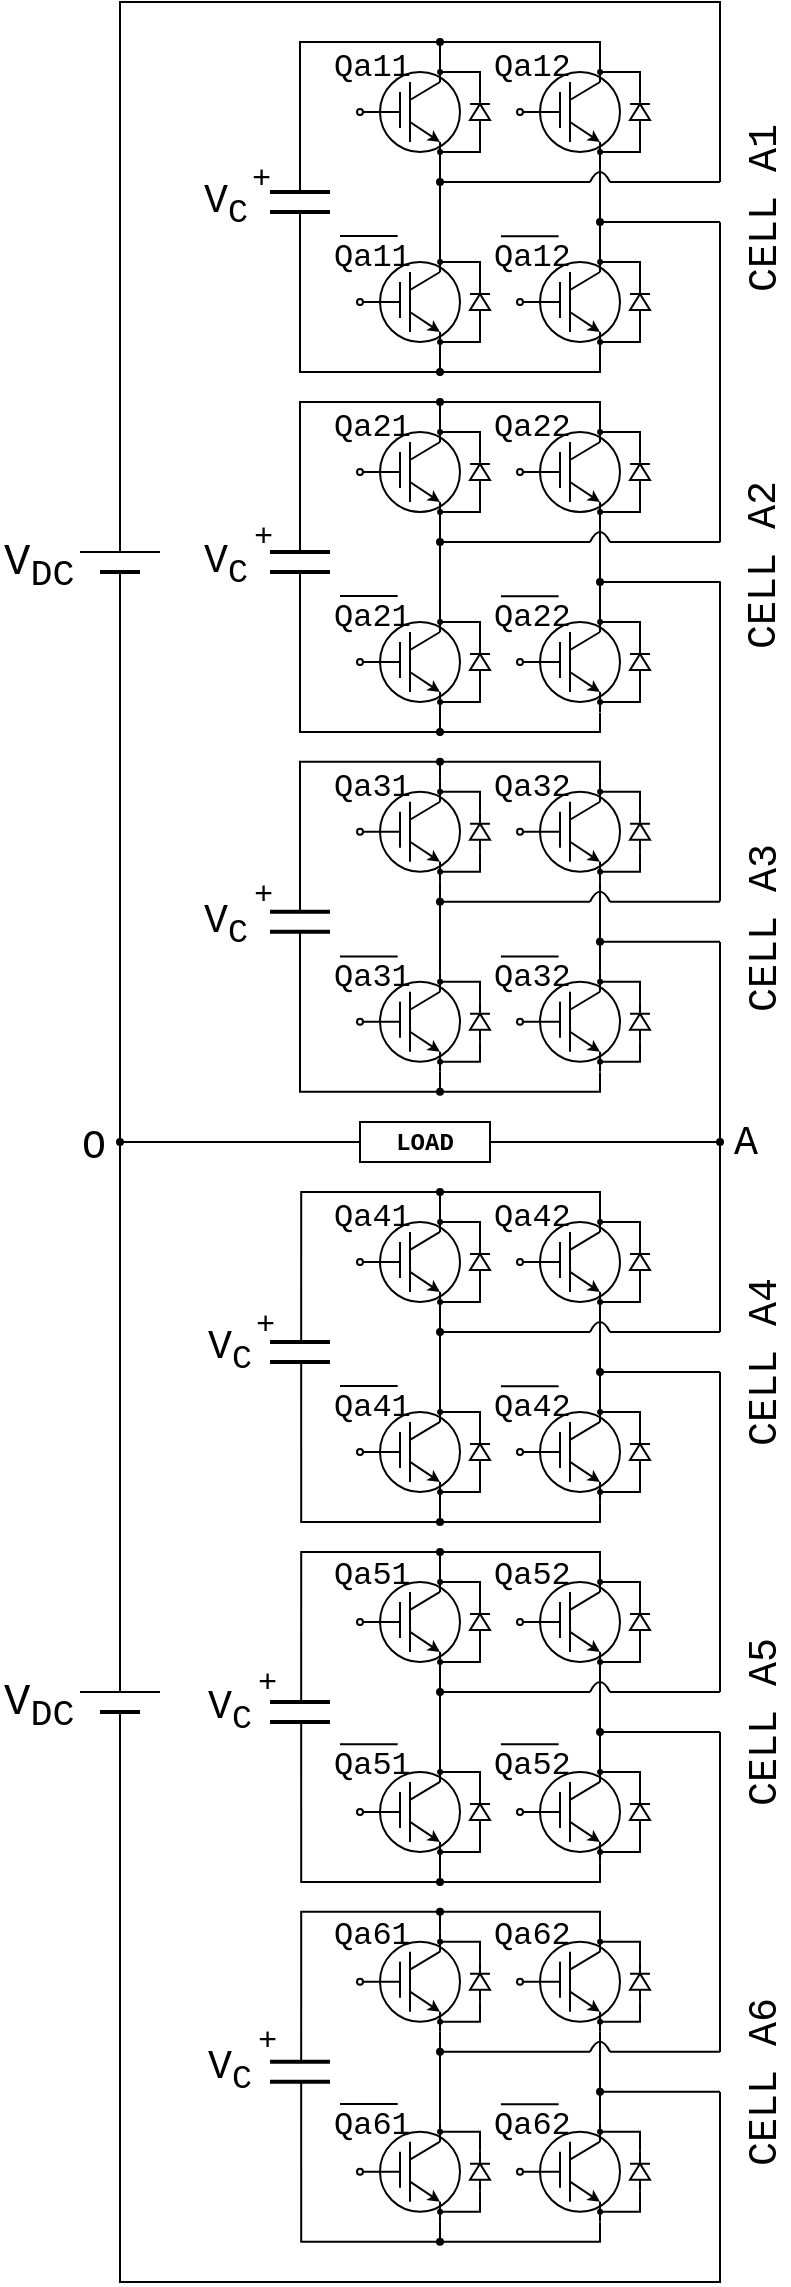 <mxfile version="10.8.0" type="github"><diagram id="iKL2AW00o69sMmrHjwR3" name="Page-1"><mxGraphModel dx="664" dy="372" grid="1" gridSize="5" guides="1" tooltips="1" connect="1" arrows="1" fold="1" page="1" pageScale="1" pageWidth="827" pageHeight="1169" math="0" shadow="0"><root><mxCell id="0"/><mxCell id="1" parent="0"/><mxCell id="mSweiZAHsHK13-OoorXa-1" value="" style="endArrow=none;html=1;strokeWidth=1;" parent="1" edge="1"><mxGeometry width="50" height="50" relative="1" as="geometry"><mxPoint x="60" y="285" as="sourcePoint"/><mxPoint x="100" y="285" as="targetPoint"/></mxGeometry></mxCell><mxCell id="mSweiZAHsHK13-OoorXa-2" value="" style="endArrow=none;html=1;strokeWidth=2;" parent="1" edge="1"><mxGeometry width="50" height="50" relative="1" as="geometry"><mxPoint x="70" y="295" as="sourcePoint"/><mxPoint x="90" y="295" as="targetPoint"/></mxGeometry></mxCell><mxCell id="mSweiZAHsHK13-OoorXa-3" value="" style="endArrow=none;html=1;strokeWidth=1;rounded=0;edgeStyle=orthogonalEdgeStyle;" parent="1" edge="1"><mxGeometry width="50" height="50" relative="1" as="geometry"><mxPoint x="80" y="285" as="sourcePoint"/><mxPoint x="380" y="100" as="targetPoint"/><Array as="points"><mxPoint x="80" y="10"/><mxPoint x="380" y="10"/><mxPoint x="380" y="40"/></Array></mxGeometry></mxCell><mxCell id="mSweiZAHsHK13-OoorXa-4" value="" style="endArrow=none;html=1;strokeWidth=2;" parent="1" edge="1"><mxGeometry width="50" height="50" relative="1" as="geometry"><mxPoint x="155" y="105" as="sourcePoint"/><mxPoint x="185" y="105" as="targetPoint"/></mxGeometry></mxCell><mxCell id="mSweiZAHsHK13-OoorXa-5" value="" style="endArrow=none;html=1;strokeWidth=2;" parent="1" edge="1"><mxGeometry width="50" height="50" relative="1" as="geometry"><mxPoint x="155" y="115" as="sourcePoint"/><mxPoint x="185" y="115" as="targetPoint"/></mxGeometry></mxCell><mxCell id="gMlWrB6JQao9kyZ73s_e-1" value="" style="group" vertex="1" connectable="0" parent="1"><mxGeometry x="200" y="40" width="65.0" height="50" as="geometry"/></mxCell><mxCell id="gMlWrB6JQao9kyZ73s_e-2" style="edgeStyle=orthogonalEdgeStyle;rounded=0;orthogonalLoop=1;jettySize=auto;html=1;exitX=1;exitY=0.5;exitDx=0;exitDy=0;exitPerimeter=0;startArrow=none;startFill=0;startSize=3;endArrow=oval;endFill=1;endSize=2;fontSize=56;" edge="1" parent="gMlWrB6JQao9kyZ73s_e-1" source="gMlWrB6JQao9kyZ73s_e-4"><mxGeometry relative="1" as="geometry"><mxPoint x="40.047" y="5" as="targetPoint"/><Array as="points"><mxPoint x="60.0" y="5"/></Array></mxGeometry></mxCell><mxCell id="gMlWrB6JQao9kyZ73s_e-3" style="edgeStyle=orthogonalEdgeStyle;rounded=0;orthogonalLoop=1;jettySize=auto;html=1;exitX=0;exitY=0.5;exitDx=0;exitDy=0;exitPerimeter=0;startArrow=none;startFill=0;startSize=3;endArrow=oval;endFill=1;endSize=2;fontSize=56;" edge="1" parent="gMlWrB6JQao9kyZ73s_e-1" source="gMlWrB6JQao9kyZ73s_e-4"><mxGeometry relative="1" as="geometry"><mxPoint x="40.047" y="45" as="targetPoint"/><Array as="points"><mxPoint x="60.0" y="45"/></Array></mxGeometry></mxCell><mxCell id="gMlWrB6JQao9kyZ73s_e-4" value="" style="pointerEvents=1;fillColor=#000000;verticalLabelPosition=bottom;shadow=0;dashed=0;align=center;fillColor=#ffffff;html=1;verticalAlign=top;strokeWidth=1;shape=mxgraph.electrical.diodes.diode;fontSize=56;direction=north;" vertex="1" parent="gMlWrB6JQao9kyZ73s_e-1"><mxGeometry x="55.0" y="15" width="10" height="20" as="geometry"/></mxCell><mxCell id="gMlWrB6JQao9kyZ73s_e-5" value="" style="endArrow=classic;html=1;fontSize=56;endSize=3;" edge="1" parent="gMlWrB6JQao9kyZ73s_e-1"><mxGeometry width="50" height="50" relative="1" as="geometry"><mxPoint x="25.0" y="30" as="sourcePoint"/><mxPoint x="40.0" y="40" as="targetPoint"/></mxGeometry></mxCell><mxCell id="gMlWrB6JQao9kyZ73s_e-6" value="" style="ellipse;whiteSpace=wrap;html=1;aspect=fixed;fillColor=none;" vertex="1" parent="gMlWrB6JQao9kyZ73s_e-1"><mxGeometry x="10" y="5" width="40" height="40" as="geometry"/></mxCell><mxCell id="gMlWrB6JQao9kyZ73s_e-7" value="" style="endArrow=none;html=1;strokeWidth=1;" edge="1" parent="gMlWrB6JQao9kyZ73s_e-1"><mxGeometry width="50" height="50" relative="1" as="geometry"><mxPoint x="25" y="40" as="sourcePoint"/><mxPoint x="25" y="10" as="targetPoint"/></mxGeometry></mxCell><mxCell id="gMlWrB6JQao9kyZ73s_e-8" value="" style="endArrow=none;html=1;strokeWidth=1;" edge="1" parent="gMlWrB6JQao9kyZ73s_e-1"><mxGeometry width="50" height="50" relative="1" as="geometry"><mxPoint x="20" y="33" as="sourcePoint"/><mxPoint x="20" y="15" as="targetPoint"/></mxGeometry></mxCell><mxCell id="gMlWrB6JQao9kyZ73s_e-9" value="" style="endArrow=none;html=1;strokeWidth=1;" edge="1" parent="gMlWrB6JQao9kyZ73s_e-1"><mxGeometry width="50" height="50" relative="1" as="geometry"><mxPoint x="40" y="10" as="sourcePoint"/><mxPoint x="25" y="19" as="targetPoint"/></mxGeometry></mxCell><mxCell id="gMlWrB6JQao9kyZ73s_e-10" value="" style="endArrow=none;html=1;strokeWidth=1;startArrow=oval;startFill=0;startSize=3;" edge="1" parent="gMlWrB6JQao9kyZ73s_e-1"><mxGeometry width="50" height="50" relative="1" as="geometry"><mxPoint y="25" as="sourcePoint"/><mxPoint x="20" y="25" as="targetPoint"/></mxGeometry></mxCell><mxCell id="gMlWrB6JQao9kyZ73s_e-11" value="" style="endArrow=none;html=1;strokeWidth=1;" edge="1" parent="gMlWrB6JQao9kyZ73s_e-1"><mxGeometry width="50" height="50" relative="1" as="geometry"><mxPoint x="40" y="50" as="sourcePoint"/><mxPoint x="40" y="40" as="targetPoint"/></mxGeometry></mxCell><mxCell id="gMlWrB6JQao9kyZ73s_e-12" value="" style="endArrow=none;html=1;strokeWidth=1;" edge="1" parent="gMlWrB6JQao9kyZ73s_e-1"><mxGeometry width="50" height="50" relative="1" as="geometry"><mxPoint x="40" y="10" as="sourcePoint"/><mxPoint x="40" as="targetPoint"/></mxGeometry></mxCell><mxCell id="gMlWrB6JQao9kyZ73s_e-14" value="" style="group" vertex="1" connectable="0" parent="1"><mxGeometry x="200" y="135" width="65.0" height="50" as="geometry"/></mxCell><mxCell id="gMlWrB6JQao9kyZ73s_e-15" style="edgeStyle=orthogonalEdgeStyle;rounded=0;orthogonalLoop=1;jettySize=auto;html=1;exitX=1;exitY=0.5;exitDx=0;exitDy=0;exitPerimeter=0;startArrow=none;startFill=0;startSize=3;endArrow=oval;endFill=1;endSize=2;fontSize=56;" edge="1" parent="gMlWrB6JQao9kyZ73s_e-14" source="gMlWrB6JQao9kyZ73s_e-17"><mxGeometry relative="1" as="geometry"><mxPoint x="40.047" y="5" as="targetPoint"/><Array as="points"><mxPoint x="60.0" y="5"/></Array></mxGeometry></mxCell><mxCell id="gMlWrB6JQao9kyZ73s_e-16" style="edgeStyle=orthogonalEdgeStyle;rounded=0;orthogonalLoop=1;jettySize=auto;html=1;exitX=0;exitY=0.5;exitDx=0;exitDy=0;exitPerimeter=0;startArrow=none;startFill=0;startSize=3;endArrow=oval;endFill=1;endSize=2;fontSize=56;" edge="1" parent="gMlWrB6JQao9kyZ73s_e-14" source="gMlWrB6JQao9kyZ73s_e-17"><mxGeometry relative="1" as="geometry"><mxPoint x="40.047" y="45" as="targetPoint"/><Array as="points"><mxPoint x="60.0" y="45"/></Array></mxGeometry></mxCell><mxCell id="gMlWrB6JQao9kyZ73s_e-17" value="" style="pointerEvents=1;fillColor=#000000;verticalLabelPosition=bottom;shadow=0;dashed=0;align=center;fillColor=#ffffff;html=1;verticalAlign=top;strokeWidth=1;shape=mxgraph.electrical.diodes.diode;fontSize=56;direction=north;" vertex="1" parent="gMlWrB6JQao9kyZ73s_e-14"><mxGeometry x="55.0" y="15" width="10" height="20" as="geometry"/></mxCell><mxCell id="gMlWrB6JQao9kyZ73s_e-18" value="" style="endArrow=classic;html=1;fontSize=56;endSize=3;" edge="1" parent="gMlWrB6JQao9kyZ73s_e-14"><mxGeometry width="50" height="50" relative="1" as="geometry"><mxPoint x="25.0" y="30" as="sourcePoint"/><mxPoint x="40.0" y="40" as="targetPoint"/></mxGeometry></mxCell><mxCell id="gMlWrB6JQao9kyZ73s_e-19" value="" style="ellipse;whiteSpace=wrap;html=1;aspect=fixed;fillColor=none;" vertex="1" parent="gMlWrB6JQao9kyZ73s_e-14"><mxGeometry x="10" y="5" width="40" height="40" as="geometry"/></mxCell><mxCell id="gMlWrB6JQao9kyZ73s_e-20" value="" style="endArrow=none;html=1;strokeWidth=1;" edge="1" parent="gMlWrB6JQao9kyZ73s_e-14"><mxGeometry width="50" height="50" relative="1" as="geometry"><mxPoint x="25" y="40" as="sourcePoint"/><mxPoint x="25" y="10" as="targetPoint"/></mxGeometry></mxCell><mxCell id="gMlWrB6JQao9kyZ73s_e-21" value="" style="endArrow=none;html=1;strokeWidth=1;" edge="1" parent="gMlWrB6JQao9kyZ73s_e-14"><mxGeometry width="50" height="50" relative="1" as="geometry"><mxPoint x="20" y="33" as="sourcePoint"/><mxPoint x="20" y="15" as="targetPoint"/></mxGeometry></mxCell><mxCell id="gMlWrB6JQao9kyZ73s_e-22" value="" style="endArrow=none;html=1;strokeWidth=1;" edge="1" parent="gMlWrB6JQao9kyZ73s_e-14"><mxGeometry width="50" height="50" relative="1" as="geometry"><mxPoint x="40" y="10" as="sourcePoint"/><mxPoint x="25" y="19" as="targetPoint"/></mxGeometry></mxCell><mxCell id="gMlWrB6JQao9kyZ73s_e-23" value="" style="endArrow=none;html=1;strokeWidth=1;startArrow=oval;startFill=0;startSize=3;" edge="1" parent="gMlWrB6JQao9kyZ73s_e-14"><mxGeometry width="50" height="50" relative="1" as="geometry"><mxPoint y="25" as="sourcePoint"/><mxPoint x="20" y="25" as="targetPoint"/></mxGeometry></mxCell><mxCell id="gMlWrB6JQao9kyZ73s_e-24" value="" style="endArrow=none;html=1;strokeWidth=1;" edge="1" parent="gMlWrB6JQao9kyZ73s_e-14"><mxGeometry width="50" height="50" relative="1" as="geometry"><mxPoint x="40" y="50" as="sourcePoint"/><mxPoint x="40" y="40" as="targetPoint"/></mxGeometry></mxCell><mxCell id="gMlWrB6JQao9kyZ73s_e-25" value="" style="endArrow=none;html=1;strokeWidth=1;" edge="1" parent="gMlWrB6JQao9kyZ73s_e-14"><mxGeometry width="50" height="50" relative="1" as="geometry"><mxPoint x="40" y="10" as="sourcePoint"/><mxPoint x="40" as="targetPoint"/></mxGeometry></mxCell><mxCell id="gMlWrB6JQao9kyZ73s_e-26" value="" style="endArrow=none;html=1;" edge="1" parent="1"><mxGeometry width="50" height="50" relative="1" as="geometry"><mxPoint x="240" y="135" as="sourcePoint"/><mxPoint x="240" y="90" as="targetPoint"/></mxGeometry></mxCell><mxCell id="gMlWrB6JQao9kyZ73s_e-27" value="" style="endArrow=none;html=1;startArrow=oval;startFill=1;startSize=3;" edge="1" parent="1"><mxGeometry width="50" height="50" relative="1" as="geometry"><mxPoint x="240" y="100" as="sourcePoint"/><mxPoint x="315" y="100" as="targetPoint"/></mxGeometry></mxCell><mxCell id="gMlWrB6JQao9kyZ73s_e-28" value="" style="endArrow=none;html=1;" edge="1" parent="1"><mxGeometry width="50" height="50" relative="1" as="geometry"><mxPoint x="320" y="90" as="sourcePoint"/><mxPoint x="320" y="135" as="targetPoint"/></mxGeometry></mxCell><mxCell id="gMlWrB6JQao9kyZ73s_e-41" value="" style="group" vertex="1" connectable="0" parent="1"><mxGeometry x="280" y="135" width="65.0" height="50" as="geometry"/></mxCell><mxCell id="gMlWrB6JQao9kyZ73s_e-42" style="edgeStyle=orthogonalEdgeStyle;rounded=0;orthogonalLoop=1;jettySize=auto;html=1;exitX=1;exitY=0.5;exitDx=0;exitDy=0;exitPerimeter=0;startArrow=none;startFill=0;startSize=3;endArrow=oval;endFill=1;endSize=2;fontSize=56;" edge="1" parent="gMlWrB6JQao9kyZ73s_e-41" source="gMlWrB6JQao9kyZ73s_e-44"><mxGeometry relative="1" as="geometry"><mxPoint x="40.047" y="5" as="targetPoint"/><Array as="points"><mxPoint x="60.0" y="5"/></Array></mxGeometry></mxCell><mxCell id="gMlWrB6JQao9kyZ73s_e-43" style="edgeStyle=orthogonalEdgeStyle;rounded=0;orthogonalLoop=1;jettySize=auto;html=1;exitX=0;exitY=0.5;exitDx=0;exitDy=0;exitPerimeter=0;startArrow=none;startFill=0;startSize=3;endArrow=oval;endFill=1;endSize=2;fontSize=56;" edge="1" parent="gMlWrB6JQao9kyZ73s_e-41" source="gMlWrB6JQao9kyZ73s_e-44"><mxGeometry relative="1" as="geometry"><mxPoint x="40.047" y="45" as="targetPoint"/><Array as="points"><mxPoint x="60.0" y="45"/></Array></mxGeometry></mxCell><mxCell id="gMlWrB6JQao9kyZ73s_e-44" value="" style="pointerEvents=1;fillColor=#000000;verticalLabelPosition=bottom;shadow=0;dashed=0;align=center;fillColor=#ffffff;html=1;verticalAlign=top;strokeWidth=1;shape=mxgraph.electrical.diodes.diode;fontSize=56;direction=north;" vertex="1" parent="gMlWrB6JQao9kyZ73s_e-41"><mxGeometry x="55.0" y="15" width="10" height="20" as="geometry"/></mxCell><mxCell id="gMlWrB6JQao9kyZ73s_e-45" value="" style="endArrow=classic;html=1;fontSize=56;endSize=3;" edge="1" parent="gMlWrB6JQao9kyZ73s_e-41"><mxGeometry width="50" height="50" relative="1" as="geometry"><mxPoint x="25.0" y="30" as="sourcePoint"/><mxPoint x="40.0" y="40" as="targetPoint"/></mxGeometry></mxCell><mxCell id="gMlWrB6JQao9kyZ73s_e-46" value="" style="ellipse;whiteSpace=wrap;html=1;aspect=fixed;fillColor=none;" vertex="1" parent="gMlWrB6JQao9kyZ73s_e-41"><mxGeometry x="10" y="5" width="40" height="40" as="geometry"/></mxCell><mxCell id="gMlWrB6JQao9kyZ73s_e-47" value="" style="endArrow=none;html=1;strokeWidth=1;" edge="1" parent="gMlWrB6JQao9kyZ73s_e-41"><mxGeometry width="50" height="50" relative="1" as="geometry"><mxPoint x="25" y="40" as="sourcePoint"/><mxPoint x="25" y="10" as="targetPoint"/></mxGeometry></mxCell><mxCell id="gMlWrB6JQao9kyZ73s_e-48" value="" style="endArrow=none;html=1;strokeWidth=1;" edge="1" parent="gMlWrB6JQao9kyZ73s_e-41"><mxGeometry width="50" height="50" relative="1" as="geometry"><mxPoint x="20" y="33" as="sourcePoint"/><mxPoint x="20" y="15" as="targetPoint"/></mxGeometry></mxCell><mxCell id="gMlWrB6JQao9kyZ73s_e-49" value="" style="endArrow=none;html=1;strokeWidth=1;" edge="1" parent="gMlWrB6JQao9kyZ73s_e-41"><mxGeometry width="50" height="50" relative="1" as="geometry"><mxPoint x="40" y="10" as="sourcePoint"/><mxPoint x="25" y="19" as="targetPoint"/></mxGeometry></mxCell><mxCell id="gMlWrB6JQao9kyZ73s_e-50" value="" style="endArrow=none;html=1;strokeWidth=1;startArrow=oval;startFill=0;startSize=3;" edge="1" parent="gMlWrB6JQao9kyZ73s_e-41"><mxGeometry width="50" height="50" relative="1" as="geometry"><mxPoint y="25" as="sourcePoint"/><mxPoint x="20" y="25" as="targetPoint"/></mxGeometry></mxCell><mxCell id="gMlWrB6JQao9kyZ73s_e-51" value="" style="endArrow=none;html=1;strokeWidth=1;" edge="1" parent="gMlWrB6JQao9kyZ73s_e-41"><mxGeometry width="50" height="50" relative="1" as="geometry"><mxPoint x="40" y="50" as="sourcePoint"/><mxPoint x="40" y="40" as="targetPoint"/></mxGeometry></mxCell><mxCell id="gMlWrB6JQao9kyZ73s_e-52" value="" style="endArrow=none;html=1;strokeWidth=1;" edge="1" parent="gMlWrB6JQao9kyZ73s_e-41"><mxGeometry width="50" height="50" relative="1" as="geometry"><mxPoint x="40" y="10" as="sourcePoint"/><mxPoint x="40" as="targetPoint"/></mxGeometry></mxCell><mxCell id="gMlWrB6JQao9kyZ73s_e-53" value="" style="endArrow=none;html=1;curved=1;" edge="1" parent="1"><mxGeometry width="50" height="50" relative="1" as="geometry"><mxPoint x="315" y="100" as="sourcePoint"/><mxPoint x="325" y="100" as="targetPoint"/><Array as="points"><mxPoint x="320" y="90"/></Array></mxGeometry></mxCell><mxCell id="gMlWrB6JQao9kyZ73s_e-54" value="" style="endArrow=none;html=1;startArrow=oval;startFill=1;startSize=3;" edge="1" parent="1"><mxGeometry width="50" height="50" relative="1" as="geometry"><mxPoint x="320" y="120" as="sourcePoint"/><mxPoint x="380" y="120" as="targetPoint"/></mxGeometry></mxCell><mxCell id="gMlWrB6JQao9kyZ73s_e-55" value="" style="endArrow=none;html=1;" edge="1" parent="1"><mxGeometry width="50" height="50" relative="1" as="geometry"><mxPoint x="325" y="100" as="sourcePoint"/><mxPoint x="380" y="100" as="targetPoint"/></mxGeometry></mxCell><mxCell id="gMlWrB6JQao9kyZ73s_e-56" value="" style="endArrow=none;html=1;edgeStyle=orthogonalEdgeStyle;rounded=0;" edge="1" parent="1"><mxGeometry width="50" height="50" relative="1" as="geometry"><mxPoint x="170" y="105" as="sourcePoint"/><mxPoint x="320" y="40" as="targetPoint"/><Array as="points"><mxPoint x="170" y="30"/><mxPoint x="320" y="30"/></Array></mxGeometry></mxCell><mxCell id="gMlWrB6JQao9kyZ73s_e-57" value="" style="endArrow=none;html=1;strokeWidth=1;rounded=0;edgeStyle=orthogonalEdgeStyle;" edge="1" parent="1"><mxGeometry width="50" height="50" relative="1" as="geometry"><mxPoint x="320" y="185" as="sourcePoint"/><mxPoint x="170" y="115" as="targetPoint"/><Array as="points"><mxPoint x="320" y="195"/><mxPoint x="170" y="195"/></Array></mxGeometry></mxCell><mxCell id="gMlWrB6JQao9kyZ73s_e-58" value="" style="endArrow=none;html=1;strokeWidth=1;startArrow=oval;startFill=1;startSize=3;" edge="1" parent="1"><mxGeometry width="50" height="50" relative="1" as="geometry"><mxPoint x="240" y="195" as="sourcePoint"/><mxPoint x="240" y="185" as="targetPoint"/></mxGeometry></mxCell><mxCell id="gMlWrB6JQao9kyZ73s_e-59" value="" style="endArrow=none;html=1;strokeWidth=1;startArrow=oval;startFill=1;startSize=3;" edge="1" parent="1"><mxGeometry width="50" height="50" relative="1" as="geometry"><mxPoint x="240" y="30" as="sourcePoint"/><mxPoint x="240" y="40" as="targetPoint"/></mxGeometry></mxCell><mxCell id="gMlWrB6JQao9kyZ73s_e-60" value="" style="endArrow=none;html=1;strokeWidth=2;" edge="1" parent="1"><mxGeometry width="50" height="50" relative="1" as="geometry"><mxPoint x="155" y="285" as="sourcePoint"/><mxPoint x="185" y="285" as="targetPoint"/></mxGeometry></mxCell><mxCell id="gMlWrB6JQao9kyZ73s_e-61" value="" style="endArrow=none;html=1;strokeWidth=2;" edge="1" parent="1"><mxGeometry width="50" height="50" relative="1" as="geometry"><mxPoint x="155" y="295" as="sourcePoint"/><mxPoint x="185" y="295" as="targetPoint"/></mxGeometry></mxCell><mxCell id="gMlWrB6JQao9kyZ73s_e-62" value="" style="group" vertex="1" connectable="0" parent="1"><mxGeometry x="200" y="220" width="115.222" height="120" as="geometry"/></mxCell><mxCell id="gMlWrB6JQao9kyZ73s_e-63" style="edgeStyle=orthogonalEdgeStyle;rounded=0;orthogonalLoop=1;jettySize=auto;html=1;exitX=1;exitY=0.5;exitDx=0;exitDy=0;exitPerimeter=0;startArrow=none;startFill=0;startSize=3;endArrow=oval;endFill=1;endSize=2;fontSize=56;" edge="1" parent="gMlWrB6JQao9kyZ73s_e-62" source="gMlWrB6JQao9kyZ73s_e-65"><mxGeometry relative="1" as="geometry"><mxPoint x="40.047" y="5" as="targetPoint"/><Array as="points"><mxPoint x="60.0" y="5"/></Array></mxGeometry></mxCell><mxCell id="gMlWrB6JQao9kyZ73s_e-64" style="edgeStyle=orthogonalEdgeStyle;rounded=0;orthogonalLoop=1;jettySize=auto;html=1;exitX=0;exitY=0.5;exitDx=0;exitDy=0;exitPerimeter=0;startArrow=none;startFill=0;startSize=3;endArrow=oval;endFill=1;endSize=2;fontSize=56;" edge="1" parent="gMlWrB6JQao9kyZ73s_e-62" source="gMlWrB6JQao9kyZ73s_e-65"><mxGeometry relative="1" as="geometry"><mxPoint x="40.047" y="45" as="targetPoint"/><Array as="points"><mxPoint x="60.0" y="45"/></Array></mxGeometry></mxCell><mxCell id="gMlWrB6JQao9kyZ73s_e-65" value="" style="pointerEvents=1;fillColor=#000000;verticalLabelPosition=bottom;shadow=0;dashed=0;align=center;fillColor=#ffffff;html=1;verticalAlign=top;strokeWidth=1;shape=mxgraph.electrical.diodes.diode;fontSize=56;direction=north;" vertex="1" parent="gMlWrB6JQao9kyZ73s_e-62"><mxGeometry x="55.0" y="15" width="10" height="20" as="geometry"/></mxCell><mxCell id="gMlWrB6JQao9kyZ73s_e-66" value="" style="endArrow=classic;html=1;fontSize=56;endSize=3;" edge="1" parent="gMlWrB6JQao9kyZ73s_e-62"><mxGeometry width="50" height="50" relative="1" as="geometry"><mxPoint x="25.0" y="30" as="sourcePoint"/><mxPoint x="40.0" y="40" as="targetPoint"/></mxGeometry></mxCell><mxCell id="gMlWrB6JQao9kyZ73s_e-67" value="" style="ellipse;whiteSpace=wrap;html=1;aspect=fixed;fillColor=none;" vertex="1" parent="gMlWrB6JQao9kyZ73s_e-62"><mxGeometry x="10" y="5" width="40" height="40" as="geometry"/></mxCell><mxCell id="gMlWrB6JQao9kyZ73s_e-68" value="" style="endArrow=none;html=1;strokeWidth=1;" edge="1" parent="gMlWrB6JQao9kyZ73s_e-62"><mxGeometry width="50" height="50" relative="1" as="geometry"><mxPoint x="25" y="40" as="sourcePoint"/><mxPoint x="25" y="10" as="targetPoint"/></mxGeometry></mxCell><mxCell id="gMlWrB6JQao9kyZ73s_e-69" value="" style="endArrow=none;html=1;strokeWidth=1;" edge="1" parent="gMlWrB6JQao9kyZ73s_e-62"><mxGeometry width="50" height="50" relative="1" as="geometry"><mxPoint x="20" y="33" as="sourcePoint"/><mxPoint x="20" y="15" as="targetPoint"/></mxGeometry></mxCell><mxCell id="gMlWrB6JQao9kyZ73s_e-70" value="" style="endArrow=none;html=1;strokeWidth=1;" edge="1" parent="gMlWrB6JQao9kyZ73s_e-62"><mxGeometry width="50" height="50" relative="1" as="geometry"><mxPoint x="40" y="10" as="sourcePoint"/><mxPoint x="25" y="19" as="targetPoint"/></mxGeometry></mxCell><mxCell id="gMlWrB6JQao9kyZ73s_e-71" value="" style="endArrow=none;html=1;strokeWidth=1;startArrow=oval;startFill=0;startSize=3;" edge="1" parent="gMlWrB6JQao9kyZ73s_e-62"><mxGeometry width="50" height="50" relative="1" as="geometry"><mxPoint y="25" as="sourcePoint"/><mxPoint x="20" y="25" as="targetPoint"/></mxGeometry></mxCell><mxCell id="gMlWrB6JQao9kyZ73s_e-72" value="" style="endArrow=none;html=1;strokeWidth=1;" edge="1" parent="gMlWrB6JQao9kyZ73s_e-62"><mxGeometry width="50" height="50" relative="1" as="geometry"><mxPoint x="40" y="50" as="sourcePoint"/><mxPoint x="40" y="40" as="targetPoint"/></mxGeometry></mxCell><mxCell id="gMlWrB6JQao9kyZ73s_e-73" value="" style="endArrow=none;html=1;strokeWidth=1;" edge="1" parent="gMlWrB6JQao9kyZ73s_e-62"><mxGeometry width="50" height="50" relative="1" as="geometry"><mxPoint x="40" y="10" as="sourcePoint"/><mxPoint x="40" as="targetPoint"/></mxGeometry></mxCell><mxCell id="gMlWrB6JQao9kyZ73s_e-403" value="" style="group" vertex="1" connectable="0" parent="gMlWrB6JQao9kyZ73s_e-62"><mxGeometry x="-15" y="-11" width="130" height="120" as="geometry"/></mxCell><mxCell id="gMlWrB6JQao9kyZ73s_e-397" value="&lt;font style=&quot;font-size: 16px&quot; face=&quot;Courier New&quot;&gt;Qa21&lt;/font&gt;" style="text;html=1;resizable=0;points=[];autosize=1;align=left;verticalAlign=top;spacingTop=-4;fontSize=16;" vertex="1" parent="gMlWrB6JQao9kyZ73s_e-403"><mxGeometry width="50" height="25" as="geometry"/></mxCell><mxCell id="gMlWrB6JQao9kyZ73s_e-398" value="&lt;font style=&quot;font-size: 16px&quot; face=&quot;Courier New&quot;&gt;Qa21&lt;/font&gt;" style="text;html=1;resizable=0;points=[];autosize=1;align=left;verticalAlign=top;spacingTop=-4;fontSize=16;" vertex="1" parent="gMlWrB6JQao9kyZ73s_e-403"><mxGeometry y="95" width="50" height="25" as="geometry"/></mxCell><mxCell id="gMlWrB6JQao9kyZ73s_e-399" value="" style="endArrow=none;html=1;strokeWidth=1;fontSize=16;entryX=0.677;entryY=0.122;entryDx=0;entryDy=0;entryPerimeter=0;exitX=0.1;exitY=0.122;exitDx=0;exitDy=0;exitPerimeter=0;" edge="1" parent="gMlWrB6JQao9kyZ73s_e-403" source="gMlWrB6JQao9kyZ73s_e-398" target="gMlWrB6JQao9kyZ73s_e-398"><mxGeometry width="50" height="50" relative="1" as="geometry"><mxPoint x="8.07" y="98.047" as="sourcePoint"/><mxPoint x="33.837" y="98.047" as="targetPoint"/></mxGeometry></mxCell><mxCell id="gMlWrB6JQao9kyZ73s_e-400" value="&lt;font style=&quot;font-size: 16px&quot; face=&quot;Courier New&quot;&gt;Qa22&lt;/font&gt;" style="text;html=1;resizable=0;points=[];autosize=1;align=left;verticalAlign=top;spacingTop=-4;fontSize=16;" vertex="1" parent="gMlWrB6JQao9kyZ73s_e-403"><mxGeometry x="80" width="50" height="25" as="geometry"/></mxCell><mxCell id="gMlWrB6JQao9kyZ73s_e-401" value="&lt;font style=&quot;font-size: 16px&quot; face=&quot;Courier New&quot;&gt;Qa22&lt;/font&gt;" style="text;html=1;resizable=0;points=[];autosize=1;align=left;verticalAlign=top;spacingTop=-4;fontSize=16;" vertex="1" parent="gMlWrB6JQao9kyZ73s_e-403"><mxGeometry x="80" y="95" width="50" height="25" as="geometry"/></mxCell><mxCell id="gMlWrB6JQao9kyZ73s_e-402" value="" style="endArrow=none;html=1;strokeWidth=1;fontSize=16;entryX=0.677;entryY=0.122;entryDx=0;entryDy=0;entryPerimeter=0;exitX=0.1;exitY=0.122;exitDx=0;exitDy=0;exitPerimeter=0;" edge="1" parent="gMlWrB6JQao9kyZ73s_e-403"><mxGeometry width="50" height="50" relative="1" as="geometry"><mxPoint x="85.453" y="98.07" as="sourcePoint"/><mxPoint x="114.291" y="98.07" as="targetPoint"/></mxGeometry></mxCell><mxCell id="gMlWrB6JQao9kyZ73s_e-74" value="" style="group" vertex="1" connectable="0" parent="1"><mxGeometry x="200" y="315" width="65.0" height="50" as="geometry"/></mxCell><mxCell id="gMlWrB6JQao9kyZ73s_e-75" style="edgeStyle=orthogonalEdgeStyle;rounded=0;orthogonalLoop=1;jettySize=auto;html=1;exitX=1;exitY=0.5;exitDx=0;exitDy=0;exitPerimeter=0;startArrow=none;startFill=0;startSize=3;endArrow=oval;endFill=1;endSize=2;fontSize=56;" edge="1" parent="gMlWrB6JQao9kyZ73s_e-74" source="gMlWrB6JQao9kyZ73s_e-77"><mxGeometry relative="1" as="geometry"><mxPoint x="40.047" y="5" as="targetPoint"/><Array as="points"><mxPoint x="60.0" y="5"/></Array></mxGeometry></mxCell><mxCell id="gMlWrB6JQao9kyZ73s_e-76" style="edgeStyle=orthogonalEdgeStyle;rounded=0;orthogonalLoop=1;jettySize=auto;html=1;exitX=0;exitY=0.5;exitDx=0;exitDy=0;exitPerimeter=0;startArrow=none;startFill=0;startSize=3;endArrow=oval;endFill=1;endSize=2;fontSize=56;" edge="1" parent="gMlWrB6JQao9kyZ73s_e-74" source="gMlWrB6JQao9kyZ73s_e-77"><mxGeometry relative="1" as="geometry"><mxPoint x="40.047" y="45" as="targetPoint"/><Array as="points"><mxPoint x="60.0" y="45"/></Array></mxGeometry></mxCell><mxCell id="gMlWrB6JQao9kyZ73s_e-77" value="" style="pointerEvents=1;fillColor=#000000;verticalLabelPosition=bottom;shadow=0;dashed=0;align=center;fillColor=#ffffff;html=1;verticalAlign=top;strokeWidth=1;shape=mxgraph.electrical.diodes.diode;fontSize=56;direction=north;" vertex="1" parent="gMlWrB6JQao9kyZ73s_e-74"><mxGeometry x="55.0" y="15" width="10" height="20" as="geometry"/></mxCell><mxCell id="gMlWrB6JQao9kyZ73s_e-78" value="" style="endArrow=classic;html=1;fontSize=56;endSize=3;" edge="1" parent="gMlWrB6JQao9kyZ73s_e-74"><mxGeometry width="50" height="50" relative="1" as="geometry"><mxPoint x="25.0" y="30" as="sourcePoint"/><mxPoint x="40.0" y="40" as="targetPoint"/></mxGeometry></mxCell><mxCell id="gMlWrB6JQao9kyZ73s_e-79" value="" style="ellipse;whiteSpace=wrap;html=1;aspect=fixed;fillColor=none;" vertex="1" parent="gMlWrB6JQao9kyZ73s_e-74"><mxGeometry x="10" y="5" width="40" height="40" as="geometry"/></mxCell><mxCell id="gMlWrB6JQao9kyZ73s_e-80" value="" style="endArrow=none;html=1;strokeWidth=1;" edge="1" parent="gMlWrB6JQao9kyZ73s_e-74"><mxGeometry width="50" height="50" relative="1" as="geometry"><mxPoint x="25" y="40" as="sourcePoint"/><mxPoint x="25" y="10" as="targetPoint"/></mxGeometry></mxCell><mxCell id="gMlWrB6JQao9kyZ73s_e-81" value="" style="endArrow=none;html=1;strokeWidth=1;" edge="1" parent="gMlWrB6JQao9kyZ73s_e-74"><mxGeometry width="50" height="50" relative="1" as="geometry"><mxPoint x="20" y="33" as="sourcePoint"/><mxPoint x="20" y="15" as="targetPoint"/></mxGeometry></mxCell><mxCell id="gMlWrB6JQao9kyZ73s_e-82" value="" style="endArrow=none;html=1;strokeWidth=1;" edge="1" parent="gMlWrB6JQao9kyZ73s_e-74"><mxGeometry width="50" height="50" relative="1" as="geometry"><mxPoint x="40" y="10" as="sourcePoint"/><mxPoint x="25" y="19" as="targetPoint"/></mxGeometry></mxCell><mxCell id="gMlWrB6JQao9kyZ73s_e-83" value="" style="endArrow=none;html=1;strokeWidth=1;startArrow=oval;startFill=0;startSize=3;" edge="1" parent="gMlWrB6JQao9kyZ73s_e-74"><mxGeometry width="50" height="50" relative="1" as="geometry"><mxPoint y="25" as="sourcePoint"/><mxPoint x="20" y="25" as="targetPoint"/></mxGeometry></mxCell><mxCell id="gMlWrB6JQao9kyZ73s_e-84" value="" style="endArrow=none;html=1;strokeWidth=1;" edge="1" parent="gMlWrB6JQao9kyZ73s_e-74"><mxGeometry width="50" height="50" relative="1" as="geometry"><mxPoint x="40" y="50" as="sourcePoint"/><mxPoint x="40" y="40" as="targetPoint"/></mxGeometry></mxCell><mxCell id="gMlWrB6JQao9kyZ73s_e-85" value="" style="endArrow=none;html=1;strokeWidth=1;" edge="1" parent="gMlWrB6JQao9kyZ73s_e-74"><mxGeometry width="50" height="50" relative="1" as="geometry"><mxPoint x="40" y="10" as="sourcePoint"/><mxPoint x="40" as="targetPoint"/></mxGeometry></mxCell><mxCell id="gMlWrB6JQao9kyZ73s_e-86" value="" style="endArrow=none;html=1;" edge="1" parent="1"><mxGeometry width="50" height="50" relative="1" as="geometry"><mxPoint x="240" y="315" as="sourcePoint"/><mxPoint x="240" y="270" as="targetPoint"/></mxGeometry></mxCell><mxCell id="gMlWrB6JQao9kyZ73s_e-87" value="" style="endArrow=none;html=1;startArrow=oval;startFill=1;startSize=3;" edge="1" parent="1"><mxGeometry width="50" height="50" relative="1" as="geometry"><mxPoint x="240" y="280" as="sourcePoint"/><mxPoint x="315" y="280" as="targetPoint"/></mxGeometry></mxCell><mxCell id="gMlWrB6JQao9kyZ73s_e-88" value="" style="endArrow=none;html=1;" edge="1" parent="1"><mxGeometry width="50" height="50" relative="1" as="geometry"><mxPoint x="320" y="270" as="sourcePoint"/><mxPoint x="320" y="315" as="targetPoint"/></mxGeometry></mxCell><mxCell id="gMlWrB6JQao9kyZ73s_e-89" value="" style="group" vertex="1" connectable="0" parent="1"><mxGeometry x="280" y="220" width="65.0" height="50" as="geometry"/></mxCell><mxCell id="gMlWrB6JQao9kyZ73s_e-90" style="edgeStyle=orthogonalEdgeStyle;rounded=0;orthogonalLoop=1;jettySize=auto;html=1;exitX=1;exitY=0.5;exitDx=0;exitDy=0;exitPerimeter=0;startArrow=none;startFill=0;startSize=3;endArrow=oval;endFill=1;endSize=2;fontSize=56;" edge="1" parent="gMlWrB6JQao9kyZ73s_e-89" source="gMlWrB6JQao9kyZ73s_e-92"><mxGeometry relative="1" as="geometry"><mxPoint x="40.047" y="5" as="targetPoint"/><Array as="points"><mxPoint x="60.0" y="5"/></Array></mxGeometry></mxCell><mxCell id="gMlWrB6JQao9kyZ73s_e-91" style="edgeStyle=orthogonalEdgeStyle;rounded=0;orthogonalLoop=1;jettySize=auto;html=1;exitX=0;exitY=0.5;exitDx=0;exitDy=0;exitPerimeter=0;startArrow=none;startFill=0;startSize=3;endArrow=oval;endFill=1;endSize=2;fontSize=56;" edge="1" parent="gMlWrB6JQao9kyZ73s_e-89" source="gMlWrB6JQao9kyZ73s_e-92"><mxGeometry relative="1" as="geometry"><mxPoint x="40.047" y="45" as="targetPoint"/><Array as="points"><mxPoint x="60.0" y="45"/></Array></mxGeometry></mxCell><mxCell id="gMlWrB6JQao9kyZ73s_e-92" value="" style="pointerEvents=1;fillColor=#000000;verticalLabelPosition=bottom;shadow=0;dashed=0;align=center;fillColor=#ffffff;html=1;verticalAlign=top;strokeWidth=1;shape=mxgraph.electrical.diodes.diode;fontSize=56;direction=north;" vertex="1" parent="gMlWrB6JQao9kyZ73s_e-89"><mxGeometry x="55.0" y="15" width="10" height="20" as="geometry"/></mxCell><mxCell id="gMlWrB6JQao9kyZ73s_e-93" value="" style="endArrow=classic;html=1;fontSize=56;endSize=3;" edge="1" parent="gMlWrB6JQao9kyZ73s_e-89"><mxGeometry width="50" height="50" relative="1" as="geometry"><mxPoint x="25.0" y="30" as="sourcePoint"/><mxPoint x="40.0" y="40" as="targetPoint"/></mxGeometry></mxCell><mxCell id="gMlWrB6JQao9kyZ73s_e-94" value="" style="ellipse;whiteSpace=wrap;html=1;aspect=fixed;fillColor=none;" vertex="1" parent="gMlWrB6JQao9kyZ73s_e-89"><mxGeometry x="10" y="5" width="40" height="40" as="geometry"/></mxCell><mxCell id="gMlWrB6JQao9kyZ73s_e-95" value="" style="endArrow=none;html=1;strokeWidth=1;" edge="1" parent="gMlWrB6JQao9kyZ73s_e-89"><mxGeometry width="50" height="50" relative="1" as="geometry"><mxPoint x="25" y="40" as="sourcePoint"/><mxPoint x="25" y="10" as="targetPoint"/></mxGeometry></mxCell><mxCell id="gMlWrB6JQao9kyZ73s_e-96" value="" style="endArrow=none;html=1;strokeWidth=1;" edge="1" parent="gMlWrB6JQao9kyZ73s_e-89"><mxGeometry width="50" height="50" relative="1" as="geometry"><mxPoint x="20" y="33" as="sourcePoint"/><mxPoint x="20" y="15" as="targetPoint"/></mxGeometry></mxCell><mxCell id="gMlWrB6JQao9kyZ73s_e-97" value="" style="endArrow=none;html=1;strokeWidth=1;" edge="1" parent="gMlWrB6JQao9kyZ73s_e-89"><mxGeometry width="50" height="50" relative="1" as="geometry"><mxPoint x="40" y="10" as="sourcePoint"/><mxPoint x="25" y="19" as="targetPoint"/></mxGeometry></mxCell><mxCell id="gMlWrB6JQao9kyZ73s_e-98" value="" style="endArrow=none;html=1;strokeWidth=1;startArrow=oval;startFill=0;startSize=3;" edge="1" parent="gMlWrB6JQao9kyZ73s_e-89"><mxGeometry width="50" height="50" relative="1" as="geometry"><mxPoint y="25" as="sourcePoint"/><mxPoint x="20" y="25" as="targetPoint"/></mxGeometry></mxCell><mxCell id="gMlWrB6JQao9kyZ73s_e-99" value="" style="endArrow=none;html=1;strokeWidth=1;" edge="1" parent="gMlWrB6JQao9kyZ73s_e-89"><mxGeometry width="50" height="50" relative="1" as="geometry"><mxPoint x="40" y="50" as="sourcePoint"/><mxPoint x="40" y="40" as="targetPoint"/></mxGeometry></mxCell><mxCell id="gMlWrB6JQao9kyZ73s_e-100" value="" style="endArrow=none;html=1;strokeWidth=1;" edge="1" parent="gMlWrB6JQao9kyZ73s_e-89"><mxGeometry width="50" height="50" relative="1" as="geometry"><mxPoint x="40" y="10" as="sourcePoint"/><mxPoint x="40" as="targetPoint"/></mxGeometry></mxCell><mxCell id="gMlWrB6JQao9kyZ73s_e-101" value="" style="group" vertex="1" connectable="0" parent="1"><mxGeometry x="280" y="315" width="65.0" height="50" as="geometry"/></mxCell><mxCell id="gMlWrB6JQao9kyZ73s_e-102" style="edgeStyle=orthogonalEdgeStyle;rounded=0;orthogonalLoop=1;jettySize=auto;html=1;exitX=1;exitY=0.5;exitDx=0;exitDy=0;exitPerimeter=0;startArrow=none;startFill=0;startSize=3;endArrow=oval;endFill=1;endSize=2;fontSize=56;" edge="1" parent="gMlWrB6JQao9kyZ73s_e-101" source="gMlWrB6JQao9kyZ73s_e-104"><mxGeometry relative="1" as="geometry"><mxPoint x="40.047" y="5" as="targetPoint"/><Array as="points"><mxPoint x="60.0" y="5"/></Array></mxGeometry></mxCell><mxCell id="gMlWrB6JQao9kyZ73s_e-103" style="edgeStyle=orthogonalEdgeStyle;rounded=0;orthogonalLoop=1;jettySize=auto;html=1;exitX=0;exitY=0.5;exitDx=0;exitDy=0;exitPerimeter=0;startArrow=none;startFill=0;startSize=3;endArrow=oval;endFill=1;endSize=2;fontSize=56;" edge="1" parent="gMlWrB6JQao9kyZ73s_e-101" source="gMlWrB6JQao9kyZ73s_e-104"><mxGeometry relative="1" as="geometry"><mxPoint x="40.047" y="45" as="targetPoint"/><Array as="points"><mxPoint x="60.0" y="45"/></Array></mxGeometry></mxCell><mxCell id="gMlWrB6JQao9kyZ73s_e-104" value="" style="pointerEvents=1;fillColor=#000000;verticalLabelPosition=bottom;shadow=0;dashed=0;align=center;fillColor=#ffffff;html=1;verticalAlign=top;strokeWidth=1;shape=mxgraph.electrical.diodes.diode;fontSize=56;direction=north;" vertex="1" parent="gMlWrB6JQao9kyZ73s_e-101"><mxGeometry x="55.0" y="15" width="10" height="20" as="geometry"/></mxCell><mxCell id="gMlWrB6JQao9kyZ73s_e-105" value="" style="endArrow=classic;html=1;fontSize=56;endSize=3;" edge="1" parent="gMlWrB6JQao9kyZ73s_e-101"><mxGeometry width="50" height="50" relative="1" as="geometry"><mxPoint x="25.0" y="30" as="sourcePoint"/><mxPoint x="40.0" y="40" as="targetPoint"/></mxGeometry></mxCell><mxCell id="gMlWrB6JQao9kyZ73s_e-106" value="" style="ellipse;whiteSpace=wrap;html=1;aspect=fixed;fillColor=none;" vertex="1" parent="gMlWrB6JQao9kyZ73s_e-101"><mxGeometry x="10" y="5" width="40" height="40" as="geometry"/></mxCell><mxCell id="gMlWrB6JQao9kyZ73s_e-107" value="" style="endArrow=none;html=1;strokeWidth=1;" edge="1" parent="gMlWrB6JQao9kyZ73s_e-101"><mxGeometry width="50" height="50" relative="1" as="geometry"><mxPoint x="25" y="40" as="sourcePoint"/><mxPoint x="25" y="10" as="targetPoint"/></mxGeometry></mxCell><mxCell id="gMlWrB6JQao9kyZ73s_e-108" value="" style="endArrow=none;html=1;strokeWidth=1;" edge="1" parent="gMlWrB6JQao9kyZ73s_e-101"><mxGeometry width="50" height="50" relative="1" as="geometry"><mxPoint x="20" y="33" as="sourcePoint"/><mxPoint x="20" y="15" as="targetPoint"/></mxGeometry></mxCell><mxCell id="gMlWrB6JQao9kyZ73s_e-109" value="" style="endArrow=none;html=1;strokeWidth=1;" edge="1" parent="gMlWrB6JQao9kyZ73s_e-101"><mxGeometry width="50" height="50" relative="1" as="geometry"><mxPoint x="40" y="10" as="sourcePoint"/><mxPoint x="25" y="19" as="targetPoint"/></mxGeometry></mxCell><mxCell id="gMlWrB6JQao9kyZ73s_e-110" value="" style="endArrow=none;html=1;strokeWidth=1;startArrow=oval;startFill=0;startSize=3;" edge="1" parent="gMlWrB6JQao9kyZ73s_e-101"><mxGeometry width="50" height="50" relative="1" as="geometry"><mxPoint y="25" as="sourcePoint"/><mxPoint x="20" y="25" as="targetPoint"/></mxGeometry></mxCell><mxCell id="gMlWrB6JQao9kyZ73s_e-111" value="" style="endArrow=none;html=1;strokeWidth=1;" edge="1" parent="gMlWrB6JQao9kyZ73s_e-101"><mxGeometry width="50" height="50" relative="1" as="geometry"><mxPoint x="40" y="50" as="sourcePoint"/><mxPoint x="40" y="40" as="targetPoint"/></mxGeometry></mxCell><mxCell id="gMlWrB6JQao9kyZ73s_e-112" value="" style="endArrow=none;html=1;strokeWidth=1;" edge="1" parent="gMlWrB6JQao9kyZ73s_e-101"><mxGeometry width="50" height="50" relative="1" as="geometry"><mxPoint x="40" y="10" as="sourcePoint"/><mxPoint x="40" as="targetPoint"/></mxGeometry></mxCell><mxCell id="gMlWrB6JQao9kyZ73s_e-113" value="" style="endArrow=none;html=1;curved=1;" edge="1" parent="1"><mxGeometry width="50" height="50" relative="1" as="geometry"><mxPoint x="315" y="280" as="sourcePoint"/><mxPoint x="325" y="280" as="targetPoint"/><Array as="points"><mxPoint x="320" y="270"/></Array></mxGeometry></mxCell><mxCell id="gMlWrB6JQao9kyZ73s_e-114" value="" style="endArrow=none;html=1;startArrow=oval;startFill=1;startSize=3;" edge="1" parent="1"><mxGeometry width="50" height="50" relative="1" as="geometry"><mxPoint x="320" y="300" as="sourcePoint"/><mxPoint x="380" y="300" as="targetPoint"/></mxGeometry></mxCell><mxCell id="gMlWrB6JQao9kyZ73s_e-115" value="" style="endArrow=none;html=1;" edge="1" parent="1"><mxGeometry width="50" height="50" relative="1" as="geometry"><mxPoint x="325" y="280" as="sourcePoint"/><mxPoint x="380" y="280" as="targetPoint"/></mxGeometry></mxCell><mxCell id="gMlWrB6JQao9kyZ73s_e-116" value="" style="endArrow=none;html=1;edgeStyle=orthogonalEdgeStyle;rounded=0;" edge="1" parent="1"><mxGeometry width="50" height="50" relative="1" as="geometry"><mxPoint x="170" y="285.2" as="sourcePoint"/><mxPoint x="320" y="220" as="targetPoint"/><Array as="points"><mxPoint x="170" y="210"/><mxPoint x="320" y="210"/></Array></mxGeometry></mxCell><mxCell id="gMlWrB6JQao9kyZ73s_e-117" value="" style="endArrow=none;html=1;strokeWidth=1;rounded=0;edgeStyle=orthogonalEdgeStyle;" edge="1" parent="1"><mxGeometry width="50" height="50" relative="1" as="geometry"><mxPoint x="320" y="365.2" as="sourcePoint"/><mxPoint x="170" y="295.2" as="targetPoint"/><Array as="points"><mxPoint x="320" y="375"/><mxPoint x="170" y="375"/></Array></mxGeometry></mxCell><mxCell id="gMlWrB6JQao9kyZ73s_e-118" value="" style="endArrow=none;html=1;strokeWidth=1;startArrow=oval;startFill=1;startSize=3;" edge="1" parent="1"><mxGeometry width="50" height="50" relative="1" as="geometry"><mxPoint x="240" y="375" as="sourcePoint"/><mxPoint x="240" y="365" as="targetPoint"/></mxGeometry></mxCell><mxCell id="gMlWrB6JQao9kyZ73s_e-119" value="" style="endArrow=none;html=1;strokeWidth=1;startArrow=oval;startFill=1;startSize=3;" edge="1" parent="1"><mxGeometry width="50" height="50" relative="1" as="geometry"><mxPoint x="240" y="210" as="sourcePoint"/><mxPoint x="240" y="220" as="targetPoint"/></mxGeometry></mxCell><mxCell id="gMlWrB6JQao9kyZ73s_e-120" value="" style="endArrow=none;html=1;strokeWidth=2;" edge="1" parent="1"><mxGeometry width="50" height="50" relative="1" as="geometry"><mxPoint x="155" y="464.881" as="sourcePoint"/><mxPoint x="185" y="464.881" as="targetPoint"/></mxGeometry></mxCell><mxCell id="gMlWrB6JQao9kyZ73s_e-121" value="" style="endArrow=none;html=1;strokeWidth=2;" edge="1" parent="1"><mxGeometry width="50" height="50" relative="1" as="geometry"><mxPoint x="155" y="474.881" as="sourcePoint"/><mxPoint x="185" y="474.881" as="targetPoint"/></mxGeometry></mxCell><mxCell id="gMlWrB6JQao9kyZ73s_e-122" value="" style="group" vertex="1" connectable="0" parent="1"><mxGeometry x="200" y="399.881" width="65.0" height="50" as="geometry"/></mxCell><mxCell id="gMlWrB6JQao9kyZ73s_e-123" style="edgeStyle=orthogonalEdgeStyle;rounded=0;orthogonalLoop=1;jettySize=auto;html=1;exitX=1;exitY=0.5;exitDx=0;exitDy=0;exitPerimeter=0;startArrow=none;startFill=0;startSize=3;endArrow=oval;endFill=1;endSize=2;fontSize=56;" edge="1" parent="gMlWrB6JQao9kyZ73s_e-122" source="gMlWrB6JQao9kyZ73s_e-125"><mxGeometry relative="1" as="geometry"><mxPoint x="40.047" y="5" as="targetPoint"/><Array as="points"><mxPoint x="60.0" y="5"/></Array></mxGeometry></mxCell><mxCell id="gMlWrB6JQao9kyZ73s_e-124" style="edgeStyle=orthogonalEdgeStyle;rounded=0;orthogonalLoop=1;jettySize=auto;html=1;exitX=0;exitY=0.5;exitDx=0;exitDy=0;exitPerimeter=0;startArrow=none;startFill=0;startSize=3;endArrow=oval;endFill=1;endSize=2;fontSize=56;" edge="1" parent="gMlWrB6JQao9kyZ73s_e-122" source="gMlWrB6JQao9kyZ73s_e-125"><mxGeometry relative="1" as="geometry"><mxPoint x="40.047" y="45" as="targetPoint"/><Array as="points"><mxPoint x="60.0" y="45"/></Array></mxGeometry></mxCell><mxCell id="gMlWrB6JQao9kyZ73s_e-125" value="" style="pointerEvents=1;fillColor=#000000;verticalLabelPosition=bottom;shadow=0;dashed=0;align=center;fillColor=#ffffff;html=1;verticalAlign=top;strokeWidth=1;shape=mxgraph.electrical.diodes.diode;fontSize=56;direction=north;" vertex="1" parent="gMlWrB6JQao9kyZ73s_e-122"><mxGeometry x="55.0" y="15" width="10" height="20" as="geometry"/></mxCell><mxCell id="gMlWrB6JQao9kyZ73s_e-126" value="" style="endArrow=classic;html=1;fontSize=56;endSize=3;" edge="1" parent="gMlWrB6JQao9kyZ73s_e-122"><mxGeometry width="50" height="50" relative="1" as="geometry"><mxPoint x="25.0" y="30" as="sourcePoint"/><mxPoint x="40.0" y="40" as="targetPoint"/></mxGeometry></mxCell><mxCell id="gMlWrB6JQao9kyZ73s_e-127" value="" style="ellipse;whiteSpace=wrap;html=1;aspect=fixed;fillColor=none;" vertex="1" parent="gMlWrB6JQao9kyZ73s_e-122"><mxGeometry x="10" y="5" width="40" height="40" as="geometry"/></mxCell><mxCell id="gMlWrB6JQao9kyZ73s_e-128" value="" style="endArrow=none;html=1;strokeWidth=1;" edge="1" parent="gMlWrB6JQao9kyZ73s_e-122"><mxGeometry width="50" height="50" relative="1" as="geometry"><mxPoint x="25" y="40" as="sourcePoint"/><mxPoint x="25" y="10" as="targetPoint"/></mxGeometry></mxCell><mxCell id="gMlWrB6JQao9kyZ73s_e-129" value="" style="endArrow=none;html=1;strokeWidth=1;" edge="1" parent="gMlWrB6JQao9kyZ73s_e-122"><mxGeometry width="50" height="50" relative="1" as="geometry"><mxPoint x="20" y="33" as="sourcePoint"/><mxPoint x="20" y="15" as="targetPoint"/></mxGeometry></mxCell><mxCell id="gMlWrB6JQao9kyZ73s_e-130" value="" style="endArrow=none;html=1;strokeWidth=1;" edge="1" parent="gMlWrB6JQao9kyZ73s_e-122"><mxGeometry width="50" height="50" relative="1" as="geometry"><mxPoint x="40" y="10" as="sourcePoint"/><mxPoint x="25" y="19" as="targetPoint"/></mxGeometry></mxCell><mxCell id="gMlWrB6JQao9kyZ73s_e-131" value="" style="endArrow=none;html=1;strokeWidth=1;startArrow=oval;startFill=0;startSize=3;" edge="1" parent="gMlWrB6JQao9kyZ73s_e-122"><mxGeometry width="50" height="50" relative="1" as="geometry"><mxPoint y="25" as="sourcePoint"/><mxPoint x="20" y="25" as="targetPoint"/></mxGeometry></mxCell><mxCell id="gMlWrB6JQao9kyZ73s_e-132" value="" style="endArrow=none;html=1;strokeWidth=1;" edge="1" parent="gMlWrB6JQao9kyZ73s_e-122"><mxGeometry width="50" height="50" relative="1" as="geometry"><mxPoint x="40" y="50" as="sourcePoint"/><mxPoint x="40" y="40" as="targetPoint"/></mxGeometry></mxCell><mxCell id="gMlWrB6JQao9kyZ73s_e-133" value="" style="endArrow=none;html=1;strokeWidth=1;" edge="1" parent="gMlWrB6JQao9kyZ73s_e-122"><mxGeometry width="50" height="50" relative="1" as="geometry"><mxPoint x="40" y="10" as="sourcePoint"/><mxPoint x="40" as="targetPoint"/></mxGeometry></mxCell><mxCell id="gMlWrB6JQao9kyZ73s_e-134" value="" style="group" vertex="1" connectable="0" parent="1"><mxGeometry x="200" y="494.881" width="65.0" height="50" as="geometry"/></mxCell><mxCell id="gMlWrB6JQao9kyZ73s_e-135" style="edgeStyle=orthogonalEdgeStyle;rounded=0;orthogonalLoop=1;jettySize=auto;html=1;exitX=1;exitY=0.5;exitDx=0;exitDy=0;exitPerimeter=0;startArrow=none;startFill=0;startSize=3;endArrow=oval;endFill=1;endSize=2;fontSize=56;" edge="1" parent="gMlWrB6JQao9kyZ73s_e-134" source="gMlWrB6JQao9kyZ73s_e-137"><mxGeometry relative="1" as="geometry"><mxPoint x="40.047" y="5" as="targetPoint"/><Array as="points"><mxPoint x="60.0" y="5"/></Array></mxGeometry></mxCell><mxCell id="gMlWrB6JQao9kyZ73s_e-136" style="edgeStyle=orthogonalEdgeStyle;rounded=0;orthogonalLoop=1;jettySize=auto;html=1;exitX=0;exitY=0.5;exitDx=0;exitDy=0;exitPerimeter=0;startArrow=none;startFill=0;startSize=3;endArrow=oval;endFill=1;endSize=2;fontSize=56;" edge="1" parent="gMlWrB6JQao9kyZ73s_e-134" source="gMlWrB6JQao9kyZ73s_e-137"><mxGeometry relative="1" as="geometry"><mxPoint x="40.047" y="45" as="targetPoint"/><Array as="points"><mxPoint x="60.0" y="45"/></Array></mxGeometry></mxCell><mxCell id="gMlWrB6JQao9kyZ73s_e-137" value="" style="pointerEvents=1;fillColor=#000000;verticalLabelPosition=bottom;shadow=0;dashed=0;align=center;fillColor=#ffffff;html=1;verticalAlign=top;strokeWidth=1;shape=mxgraph.electrical.diodes.diode;fontSize=56;direction=north;" vertex="1" parent="gMlWrB6JQao9kyZ73s_e-134"><mxGeometry x="55.0" y="15" width="10" height="20" as="geometry"/></mxCell><mxCell id="gMlWrB6JQao9kyZ73s_e-138" value="" style="endArrow=classic;html=1;fontSize=56;endSize=3;" edge="1" parent="gMlWrB6JQao9kyZ73s_e-134"><mxGeometry width="50" height="50" relative="1" as="geometry"><mxPoint x="25.0" y="30" as="sourcePoint"/><mxPoint x="40.0" y="40" as="targetPoint"/></mxGeometry></mxCell><mxCell id="gMlWrB6JQao9kyZ73s_e-139" value="" style="ellipse;whiteSpace=wrap;html=1;aspect=fixed;fillColor=none;" vertex="1" parent="gMlWrB6JQao9kyZ73s_e-134"><mxGeometry x="10" y="5" width="40" height="40" as="geometry"/></mxCell><mxCell id="gMlWrB6JQao9kyZ73s_e-140" value="" style="endArrow=none;html=1;strokeWidth=1;" edge="1" parent="gMlWrB6JQao9kyZ73s_e-134"><mxGeometry width="50" height="50" relative="1" as="geometry"><mxPoint x="25" y="40" as="sourcePoint"/><mxPoint x="25" y="10" as="targetPoint"/></mxGeometry></mxCell><mxCell id="gMlWrB6JQao9kyZ73s_e-141" value="" style="endArrow=none;html=1;strokeWidth=1;" edge="1" parent="gMlWrB6JQao9kyZ73s_e-134"><mxGeometry width="50" height="50" relative="1" as="geometry"><mxPoint x="20" y="33" as="sourcePoint"/><mxPoint x="20" y="15" as="targetPoint"/></mxGeometry></mxCell><mxCell id="gMlWrB6JQao9kyZ73s_e-142" value="" style="endArrow=none;html=1;strokeWidth=1;" edge="1" parent="gMlWrB6JQao9kyZ73s_e-134"><mxGeometry width="50" height="50" relative="1" as="geometry"><mxPoint x="40" y="10" as="sourcePoint"/><mxPoint x="25" y="19" as="targetPoint"/></mxGeometry></mxCell><mxCell id="gMlWrB6JQao9kyZ73s_e-143" value="" style="endArrow=none;html=1;strokeWidth=1;startArrow=oval;startFill=0;startSize=3;" edge="1" parent="gMlWrB6JQao9kyZ73s_e-134"><mxGeometry width="50" height="50" relative="1" as="geometry"><mxPoint y="25" as="sourcePoint"/><mxPoint x="20" y="25" as="targetPoint"/></mxGeometry></mxCell><mxCell id="gMlWrB6JQao9kyZ73s_e-144" value="" style="endArrow=none;html=1;strokeWidth=1;" edge="1" parent="gMlWrB6JQao9kyZ73s_e-134"><mxGeometry width="50" height="50" relative="1" as="geometry"><mxPoint x="40" y="50" as="sourcePoint"/><mxPoint x="40" y="40" as="targetPoint"/></mxGeometry></mxCell><mxCell id="gMlWrB6JQao9kyZ73s_e-145" value="" style="endArrow=none;html=1;strokeWidth=1;" edge="1" parent="gMlWrB6JQao9kyZ73s_e-134"><mxGeometry width="50" height="50" relative="1" as="geometry"><mxPoint x="40" y="10" as="sourcePoint"/><mxPoint x="40" as="targetPoint"/></mxGeometry></mxCell><mxCell id="gMlWrB6JQao9kyZ73s_e-146" value="" style="endArrow=none;html=1;" edge="1" parent="1"><mxGeometry width="50" height="50" relative="1" as="geometry"><mxPoint x="240" y="494.881" as="sourcePoint"/><mxPoint x="240" y="449.881" as="targetPoint"/></mxGeometry></mxCell><mxCell id="gMlWrB6JQao9kyZ73s_e-147" value="" style="endArrow=none;html=1;startArrow=oval;startFill=1;startSize=3;" edge="1" parent="1"><mxGeometry width="50" height="50" relative="1" as="geometry"><mxPoint x="240" y="459.881" as="sourcePoint"/><mxPoint x="315" y="459.881" as="targetPoint"/></mxGeometry></mxCell><mxCell id="gMlWrB6JQao9kyZ73s_e-148" value="" style="endArrow=none;html=1;" edge="1" parent="1"><mxGeometry width="50" height="50" relative="1" as="geometry"><mxPoint x="320" y="449.881" as="sourcePoint"/><mxPoint x="320" y="494.881" as="targetPoint"/></mxGeometry></mxCell><mxCell id="gMlWrB6JQao9kyZ73s_e-149" value="" style="group" vertex="1" connectable="0" parent="1"><mxGeometry x="280" y="399.881" width="65.0" height="50" as="geometry"/></mxCell><mxCell id="gMlWrB6JQao9kyZ73s_e-150" style="edgeStyle=orthogonalEdgeStyle;rounded=0;orthogonalLoop=1;jettySize=auto;html=1;exitX=1;exitY=0.5;exitDx=0;exitDy=0;exitPerimeter=0;startArrow=none;startFill=0;startSize=3;endArrow=oval;endFill=1;endSize=2;fontSize=56;" edge="1" parent="gMlWrB6JQao9kyZ73s_e-149" source="gMlWrB6JQao9kyZ73s_e-152"><mxGeometry relative="1" as="geometry"><mxPoint x="40.047" y="5" as="targetPoint"/><Array as="points"><mxPoint x="60.0" y="5"/></Array></mxGeometry></mxCell><mxCell id="gMlWrB6JQao9kyZ73s_e-151" style="edgeStyle=orthogonalEdgeStyle;rounded=0;orthogonalLoop=1;jettySize=auto;html=1;exitX=0;exitY=0.5;exitDx=0;exitDy=0;exitPerimeter=0;startArrow=none;startFill=0;startSize=3;endArrow=oval;endFill=1;endSize=2;fontSize=56;" edge="1" parent="gMlWrB6JQao9kyZ73s_e-149" source="gMlWrB6JQao9kyZ73s_e-152"><mxGeometry relative="1" as="geometry"><mxPoint x="40.047" y="45" as="targetPoint"/><Array as="points"><mxPoint x="60.0" y="45"/></Array></mxGeometry></mxCell><mxCell id="gMlWrB6JQao9kyZ73s_e-152" value="" style="pointerEvents=1;fillColor=#000000;verticalLabelPosition=bottom;shadow=0;dashed=0;align=center;fillColor=#ffffff;html=1;verticalAlign=top;strokeWidth=1;shape=mxgraph.electrical.diodes.diode;fontSize=56;direction=north;" vertex="1" parent="gMlWrB6JQao9kyZ73s_e-149"><mxGeometry x="55.0" y="15" width="10" height="20" as="geometry"/></mxCell><mxCell id="gMlWrB6JQao9kyZ73s_e-153" value="" style="endArrow=classic;html=1;fontSize=56;endSize=3;" edge="1" parent="gMlWrB6JQao9kyZ73s_e-149"><mxGeometry width="50" height="50" relative="1" as="geometry"><mxPoint x="25.0" y="30" as="sourcePoint"/><mxPoint x="40.0" y="40" as="targetPoint"/></mxGeometry></mxCell><mxCell id="gMlWrB6JQao9kyZ73s_e-154" value="" style="ellipse;whiteSpace=wrap;html=1;aspect=fixed;fillColor=none;" vertex="1" parent="gMlWrB6JQao9kyZ73s_e-149"><mxGeometry x="10" y="5" width="40" height="40" as="geometry"/></mxCell><mxCell id="gMlWrB6JQao9kyZ73s_e-155" value="" style="endArrow=none;html=1;strokeWidth=1;" edge="1" parent="gMlWrB6JQao9kyZ73s_e-149"><mxGeometry width="50" height="50" relative="1" as="geometry"><mxPoint x="25" y="40" as="sourcePoint"/><mxPoint x="25" y="10" as="targetPoint"/></mxGeometry></mxCell><mxCell id="gMlWrB6JQao9kyZ73s_e-156" value="" style="endArrow=none;html=1;strokeWidth=1;" edge="1" parent="gMlWrB6JQao9kyZ73s_e-149"><mxGeometry width="50" height="50" relative="1" as="geometry"><mxPoint x="20" y="33" as="sourcePoint"/><mxPoint x="20" y="15" as="targetPoint"/></mxGeometry></mxCell><mxCell id="gMlWrB6JQao9kyZ73s_e-157" value="" style="endArrow=none;html=1;strokeWidth=1;" edge="1" parent="gMlWrB6JQao9kyZ73s_e-149"><mxGeometry width="50" height="50" relative="1" as="geometry"><mxPoint x="40" y="10" as="sourcePoint"/><mxPoint x="25" y="19" as="targetPoint"/></mxGeometry></mxCell><mxCell id="gMlWrB6JQao9kyZ73s_e-158" value="" style="endArrow=none;html=1;strokeWidth=1;startArrow=oval;startFill=0;startSize=3;" edge="1" parent="gMlWrB6JQao9kyZ73s_e-149"><mxGeometry width="50" height="50" relative="1" as="geometry"><mxPoint y="25" as="sourcePoint"/><mxPoint x="20" y="25" as="targetPoint"/></mxGeometry></mxCell><mxCell id="gMlWrB6JQao9kyZ73s_e-159" value="" style="endArrow=none;html=1;strokeWidth=1;" edge="1" parent="gMlWrB6JQao9kyZ73s_e-149"><mxGeometry width="50" height="50" relative="1" as="geometry"><mxPoint x="40" y="50" as="sourcePoint"/><mxPoint x="40" y="40" as="targetPoint"/></mxGeometry></mxCell><mxCell id="gMlWrB6JQao9kyZ73s_e-160" value="" style="endArrow=none;html=1;strokeWidth=1;" edge="1" parent="gMlWrB6JQao9kyZ73s_e-149"><mxGeometry width="50" height="50" relative="1" as="geometry"><mxPoint x="40" y="10" as="sourcePoint"/><mxPoint x="40" as="targetPoint"/></mxGeometry></mxCell><mxCell id="gMlWrB6JQao9kyZ73s_e-161" value="" style="group" vertex="1" connectable="0" parent="1"><mxGeometry x="280" y="494.881" width="65.0" height="50" as="geometry"/></mxCell><mxCell id="gMlWrB6JQao9kyZ73s_e-162" style="edgeStyle=orthogonalEdgeStyle;rounded=0;orthogonalLoop=1;jettySize=auto;html=1;exitX=1;exitY=0.5;exitDx=0;exitDy=0;exitPerimeter=0;startArrow=none;startFill=0;startSize=3;endArrow=oval;endFill=1;endSize=2;fontSize=56;" edge="1" parent="gMlWrB6JQao9kyZ73s_e-161" source="gMlWrB6JQao9kyZ73s_e-164"><mxGeometry relative="1" as="geometry"><mxPoint x="40.047" y="5" as="targetPoint"/><Array as="points"><mxPoint x="60.0" y="5"/></Array></mxGeometry></mxCell><mxCell id="gMlWrB6JQao9kyZ73s_e-163" style="edgeStyle=orthogonalEdgeStyle;rounded=0;orthogonalLoop=1;jettySize=auto;html=1;exitX=0;exitY=0.5;exitDx=0;exitDy=0;exitPerimeter=0;startArrow=none;startFill=0;startSize=3;endArrow=oval;endFill=1;endSize=2;fontSize=56;" edge="1" parent="gMlWrB6JQao9kyZ73s_e-161" source="gMlWrB6JQao9kyZ73s_e-164"><mxGeometry relative="1" as="geometry"><mxPoint x="40.047" y="45" as="targetPoint"/><Array as="points"><mxPoint x="60.0" y="45"/></Array></mxGeometry></mxCell><mxCell id="gMlWrB6JQao9kyZ73s_e-164" value="" style="pointerEvents=1;fillColor=#000000;verticalLabelPosition=bottom;shadow=0;dashed=0;align=center;fillColor=#ffffff;html=1;verticalAlign=top;strokeWidth=1;shape=mxgraph.electrical.diodes.diode;fontSize=56;direction=north;" vertex="1" parent="gMlWrB6JQao9kyZ73s_e-161"><mxGeometry x="55.0" y="15" width="10" height="20" as="geometry"/></mxCell><mxCell id="gMlWrB6JQao9kyZ73s_e-165" value="" style="endArrow=classic;html=1;fontSize=56;endSize=3;" edge="1" parent="gMlWrB6JQao9kyZ73s_e-161"><mxGeometry width="50" height="50" relative="1" as="geometry"><mxPoint x="25.0" y="30" as="sourcePoint"/><mxPoint x="40.0" y="40" as="targetPoint"/></mxGeometry></mxCell><mxCell id="gMlWrB6JQao9kyZ73s_e-166" value="" style="ellipse;whiteSpace=wrap;html=1;aspect=fixed;fillColor=none;" vertex="1" parent="gMlWrB6JQao9kyZ73s_e-161"><mxGeometry x="10" y="5" width="40" height="40" as="geometry"/></mxCell><mxCell id="gMlWrB6JQao9kyZ73s_e-167" value="" style="endArrow=none;html=1;strokeWidth=1;" edge="1" parent="gMlWrB6JQao9kyZ73s_e-161"><mxGeometry width="50" height="50" relative="1" as="geometry"><mxPoint x="25" y="40" as="sourcePoint"/><mxPoint x="25" y="10" as="targetPoint"/></mxGeometry></mxCell><mxCell id="gMlWrB6JQao9kyZ73s_e-168" value="" style="endArrow=none;html=1;strokeWidth=1;" edge="1" parent="gMlWrB6JQao9kyZ73s_e-161"><mxGeometry width="50" height="50" relative="1" as="geometry"><mxPoint x="20" y="33" as="sourcePoint"/><mxPoint x="20" y="15" as="targetPoint"/></mxGeometry></mxCell><mxCell id="gMlWrB6JQao9kyZ73s_e-169" value="" style="endArrow=none;html=1;strokeWidth=1;" edge="1" parent="gMlWrB6JQao9kyZ73s_e-161"><mxGeometry width="50" height="50" relative="1" as="geometry"><mxPoint x="40" y="10" as="sourcePoint"/><mxPoint x="25" y="19" as="targetPoint"/></mxGeometry></mxCell><mxCell id="gMlWrB6JQao9kyZ73s_e-170" value="" style="endArrow=none;html=1;strokeWidth=1;startArrow=oval;startFill=0;startSize=3;" edge="1" parent="gMlWrB6JQao9kyZ73s_e-161"><mxGeometry width="50" height="50" relative="1" as="geometry"><mxPoint y="25" as="sourcePoint"/><mxPoint x="20" y="25" as="targetPoint"/></mxGeometry></mxCell><mxCell id="gMlWrB6JQao9kyZ73s_e-171" value="" style="endArrow=none;html=1;strokeWidth=1;" edge="1" parent="gMlWrB6JQao9kyZ73s_e-161"><mxGeometry width="50" height="50" relative="1" as="geometry"><mxPoint x="40" y="50" as="sourcePoint"/><mxPoint x="40" y="40" as="targetPoint"/></mxGeometry></mxCell><mxCell id="gMlWrB6JQao9kyZ73s_e-172" value="" style="endArrow=none;html=1;strokeWidth=1;" edge="1" parent="gMlWrB6JQao9kyZ73s_e-161"><mxGeometry width="50" height="50" relative="1" as="geometry"><mxPoint x="40" y="10" as="sourcePoint"/><mxPoint x="40" as="targetPoint"/></mxGeometry></mxCell><mxCell id="gMlWrB6JQao9kyZ73s_e-450" value="" style="group" vertex="1" connectable="0" parent="gMlWrB6JQao9kyZ73s_e-161"><mxGeometry x="-95" y="-105.681" width="130" height="120" as="geometry"/></mxCell><mxCell id="gMlWrB6JQao9kyZ73s_e-451" value="" style="group" vertex="1" connectable="0" parent="gMlWrB6JQao9kyZ73s_e-450"><mxGeometry width="130" height="120" as="geometry"/></mxCell><mxCell id="gMlWrB6JQao9kyZ73s_e-452" value="&lt;font style=&quot;font-size: 16px&quot; face=&quot;Courier New&quot;&gt;Qa31&lt;/font&gt;" style="text;html=1;resizable=0;points=[];autosize=1;align=left;verticalAlign=top;spacingTop=-4;fontSize=16;" vertex="1" parent="gMlWrB6JQao9kyZ73s_e-451"><mxGeometry width="50" height="25" as="geometry"/></mxCell><mxCell id="gMlWrB6JQao9kyZ73s_e-453" value="&lt;font style=&quot;font-size: 16px&quot; face=&quot;Courier New&quot;&gt;Qa31&lt;/font&gt;" style="text;html=1;resizable=0;points=[];autosize=1;align=left;verticalAlign=top;spacingTop=-4;fontSize=16;" vertex="1" parent="gMlWrB6JQao9kyZ73s_e-451"><mxGeometry y="95" width="50" height="25" as="geometry"/></mxCell><mxCell id="gMlWrB6JQao9kyZ73s_e-454" value="" style="endArrow=none;html=1;strokeWidth=1;fontSize=16;entryX=0.677;entryY=0.122;entryDx=0;entryDy=0;entryPerimeter=0;exitX=0.1;exitY=0.122;exitDx=0;exitDy=0;exitPerimeter=0;" edge="1" parent="gMlWrB6JQao9kyZ73s_e-451" source="gMlWrB6JQao9kyZ73s_e-453" target="gMlWrB6JQao9kyZ73s_e-453"><mxGeometry width="50" height="50" relative="1" as="geometry"><mxPoint x="8.07" y="98.047" as="sourcePoint"/><mxPoint x="33.837" y="98.047" as="targetPoint"/></mxGeometry></mxCell><mxCell id="gMlWrB6JQao9kyZ73s_e-455" value="&lt;font style=&quot;font-size: 16px&quot; face=&quot;Courier New&quot;&gt;Qa32&lt;/font&gt;" style="text;html=1;resizable=0;points=[];autosize=1;align=left;verticalAlign=top;spacingTop=-4;fontSize=16;" vertex="1" parent="gMlWrB6JQao9kyZ73s_e-451"><mxGeometry x="80" width="50" height="25" as="geometry"/></mxCell><mxCell id="gMlWrB6JQao9kyZ73s_e-456" value="&lt;font style=&quot;font-size: 16px&quot; face=&quot;Courier New&quot;&gt;Qa32&lt;/font&gt;" style="text;html=1;resizable=0;points=[];autosize=1;align=left;verticalAlign=top;spacingTop=-4;fontSize=16;" vertex="1" parent="gMlWrB6JQao9kyZ73s_e-451"><mxGeometry x="80" y="95" width="50" height="25" as="geometry"/></mxCell><mxCell id="gMlWrB6JQao9kyZ73s_e-457" value="" style="endArrow=none;html=1;strokeWidth=1;fontSize=16;entryX=0.677;entryY=0.122;entryDx=0;entryDy=0;entryPerimeter=0;exitX=0.1;exitY=0.122;exitDx=0;exitDy=0;exitPerimeter=0;" edge="1" parent="gMlWrB6JQao9kyZ73s_e-451"><mxGeometry width="50" height="50" relative="1" as="geometry"><mxPoint x="85.453" y="98.07" as="sourcePoint"/><mxPoint x="114.291" y="98.07" as="targetPoint"/></mxGeometry></mxCell><mxCell id="gMlWrB6JQao9kyZ73s_e-173" value="" style="endArrow=none;html=1;curved=1;" edge="1" parent="1"><mxGeometry width="50" height="50" relative="1" as="geometry"><mxPoint x="315" y="459.881" as="sourcePoint"/><mxPoint x="325" y="459.881" as="targetPoint"/><Array as="points"><mxPoint x="320" y="449.881"/></Array></mxGeometry></mxCell><mxCell id="gMlWrB6JQao9kyZ73s_e-174" value="" style="endArrow=none;html=1;startArrow=oval;startFill=1;startSize=3;" edge="1" parent="1"><mxGeometry width="50" height="50" relative="1" as="geometry"><mxPoint x="320" y="479.881" as="sourcePoint"/><mxPoint x="380" y="479.881" as="targetPoint"/></mxGeometry></mxCell><mxCell id="gMlWrB6JQao9kyZ73s_e-175" value="" style="endArrow=none;html=1;" edge="1" parent="1"><mxGeometry width="50" height="50" relative="1" as="geometry"><mxPoint x="325" y="459.881" as="sourcePoint"/><mxPoint x="380" y="459.881" as="targetPoint"/></mxGeometry></mxCell><mxCell id="gMlWrB6JQao9kyZ73s_e-176" value="" style="endArrow=none;html=1;edgeStyle=orthogonalEdgeStyle;rounded=0;" edge="1" parent="1"><mxGeometry width="50" height="50" relative="1" as="geometry"><mxPoint x="170" y="465.081" as="sourcePoint"/><mxPoint x="320" y="399.881" as="targetPoint"/><Array as="points"><mxPoint x="170" y="389.881"/><mxPoint x="320" y="389.881"/></Array></mxGeometry></mxCell><mxCell id="gMlWrB6JQao9kyZ73s_e-177" value="" style="endArrow=none;html=1;strokeWidth=1;rounded=0;edgeStyle=orthogonalEdgeStyle;" edge="1" parent="1"><mxGeometry width="50" height="50" relative="1" as="geometry"><mxPoint x="320" y="545.081" as="sourcePoint"/><mxPoint x="170" y="475.081" as="targetPoint"/><Array as="points"><mxPoint x="320" y="554.881"/><mxPoint x="170" y="554.881"/></Array></mxGeometry></mxCell><mxCell id="gMlWrB6JQao9kyZ73s_e-178" value="" style="endArrow=none;html=1;strokeWidth=1;startArrow=oval;startFill=1;startSize=3;" edge="1" parent="1"><mxGeometry width="50" height="50" relative="1" as="geometry"><mxPoint x="240" y="554.881" as="sourcePoint"/><mxPoint x="240" y="544.881" as="targetPoint"/></mxGeometry></mxCell><mxCell id="gMlWrB6JQao9kyZ73s_e-179" value="" style="endArrow=none;html=1;strokeWidth=1;startArrow=oval;startFill=1;startSize=3;" edge="1" parent="1"><mxGeometry width="50" height="50" relative="1" as="geometry"><mxPoint x="240" y="389.881" as="sourcePoint"/><mxPoint x="240" y="399.881" as="targetPoint"/></mxGeometry></mxCell><mxCell id="gMlWrB6JQao9kyZ73s_e-180" value="" style="endArrow=none;html=1;strokeWidth=2;" edge="1" parent="1"><mxGeometry width="50" height="50" relative="1" as="geometry"><mxPoint x="155" y="679.971" as="sourcePoint"/><mxPoint x="185" y="679.971" as="targetPoint"/></mxGeometry></mxCell><mxCell id="gMlWrB6JQao9kyZ73s_e-181" value="" style="endArrow=none;html=1;strokeWidth=2;" edge="1" parent="1"><mxGeometry width="50" height="50" relative="1" as="geometry"><mxPoint x="155" y="689.971" as="sourcePoint"/><mxPoint x="185" y="689.971" as="targetPoint"/></mxGeometry></mxCell><mxCell id="gMlWrB6JQao9kyZ73s_e-182" value="" style="group" vertex="1" connectable="0" parent="1"><mxGeometry x="200" y="614.971" width="65.0" height="50" as="geometry"/></mxCell><mxCell id="gMlWrB6JQao9kyZ73s_e-183" style="edgeStyle=orthogonalEdgeStyle;rounded=0;orthogonalLoop=1;jettySize=auto;html=1;exitX=1;exitY=0.5;exitDx=0;exitDy=0;exitPerimeter=0;startArrow=none;startFill=0;startSize=3;endArrow=oval;endFill=1;endSize=2;fontSize=56;" edge="1" parent="gMlWrB6JQao9kyZ73s_e-182" source="gMlWrB6JQao9kyZ73s_e-185"><mxGeometry relative="1" as="geometry"><mxPoint x="40.047" y="5" as="targetPoint"/><Array as="points"><mxPoint x="60.0" y="5"/></Array></mxGeometry></mxCell><mxCell id="gMlWrB6JQao9kyZ73s_e-184" style="edgeStyle=orthogonalEdgeStyle;rounded=0;orthogonalLoop=1;jettySize=auto;html=1;exitX=0;exitY=0.5;exitDx=0;exitDy=0;exitPerimeter=0;startArrow=none;startFill=0;startSize=3;endArrow=oval;endFill=1;endSize=2;fontSize=56;" edge="1" parent="gMlWrB6JQao9kyZ73s_e-182" source="gMlWrB6JQao9kyZ73s_e-185"><mxGeometry relative="1" as="geometry"><mxPoint x="40.047" y="45" as="targetPoint"/><Array as="points"><mxPoint x="60.0" y="45"/></Array></mxGeometry></mxCell><mxCell id="gMlWrB6JQao9kyZ73s_e-185" value="" style="pointerEvents=1;fillColor=#000000;verticalLabelPosition=bottom;shadow=0;dashed=0;align=center;fillColor=#ffffff;html=1;verticalAlign=top;strokeWidth=1;shape=mxgraph.electrical.diodes.diode;fontSize=56;direction=north;" vertex="1" parent="gMlWrB6JQao9kyZ73s_e-182"><mxGeometry x="55.0" y="15" width="10" height="20" as="geometry"/></mxCell><mxCell id="gMlWrB6JQao9kyZ73s_e-186" value="" style="endArrow=classic;html=1;fontSize=56;endSize=3;" edge="1" parent="gMlWrB6JQao9kyZ73s_e-182"><mxGeometry width="50" height="50" relative="1" as="geometry"><mxPoint x="25.0" y="30" as="sourcePoint"/><mxPoint x="40.0" y="40" as="targetPoint"/></mxGeometry></mxCell><mxCell id="gMlWrB6JQao9kyZ73s_e-187" value="" style="ellipse;whiteSpace=wrap;html=1;aspect=fixed;fillColor=none;" vertex="1" parent="gMlWrB6JQao9kyZ73s_e-182"><mxGeometry x="10" y="5" width="40" height="40" as="geometry"/></mxCell><mxCell id="gMlWrB6JQao9kyZ73s_e-188" value="" style="endArrow=none;html=1;strokeWidth=1;" edge="1" parent="gMlWrB6JQao9kyZ73s_e-182"><mxGeometry width="50" height="50" relative="1" as="geometry"><mxPoint x="25" y="40" as="sourcePoint"/><mxPoint x="25" y="10" as="targetPoint"/></mxGeometry></mxCell><mxCell id="gMlWrB6JQao9kyZ73s_e-189" value="" style="endArrow=none;html=1;strokeWidth=1;" edge="1" parent="gMlWrB6JQao9kyZ73s_e-182"><mxGeometry width="50" height="50" relative="1" as="geometry"><mxPoint x="20" y="33" as="sourcePoint"/><mxPoint x="20" y="15" as="targetPoint"/></mxGeometry></mxCell><mxCell id="gMlWrB6JQao9kyZ73s_e-190" value="" style="endArrow=none;html=1;strokeWidth=1;" edge="1" parent="gMlWrB6JQao9kyZ73s_e-182"><mxGeometry width="50" height="50" relative="1" as="geometry"><mxPoint x="40" y="10" as="sourcePoint"/><mxPoint x="25" y="19" as="targetPoint"/></mxGeometry></mxCell><mxCell id="gMlWrB6JQao9kyZ73s_e-191" value="" style="endArrow=none;html=1;strokeWidth=1;startArrow=oval;startFill=0;startSize=3;" edge="1" parent="gMlWrB6JQao9kyZ73s_e-182"><mxGeometry width="50" height="50" relative="1" as="geometry"><mxPoint y="25" as="sourcePoint"/><mxPoint x="20" y="25" as="targetPoint"/></mxGeometry></mxCell><mxCell id="gMlWrB6JQao9kyZ73s_e-192" value="" style="endArrow=none;html=1;strokeWidth=1;" edge="1" parent="gMlWrB6JQao9kyZ73s_e-182"><mxGeometry width="50" height="50" relative="1" as="geometry"><mxPoint x="40" y="50" as="sourcePoint"/><mxPoint x="40" y="40" as="targetPoint"/></mxGeometry></mxCell><mxCell id="gMlWrB6JQao9kyZ73s_e-193" value="" style="endArrow=none;html=1;strokeWidth=1;" edge="1" parent="gMlWrB6JQao9kyZ73s_e-182"><mxGeometry width="50" height="50" relative="1" as="geometry"><mxPoint x="40" y="10" as="sourcePoint"/><mxPoint x="40" as="targetPoint"/></mxGeometry></mxCell><mxCell id="gMlWrB6JQao9kyZ73s_e-194" value="" style="group" vertex="1" connectable="0" parent="1"><mxGeometry x="200" y="709.971" width="65.0" height="50" as="geometry"/></mxCell><mxCell id="gMlWrB6JQao9kyZ73s_e-195" style="edgeStyle=orthogonalEdgeStyle;rounded=0;orthogonalLoop=1;jettySize=auto;html=1;exitX=1;exitY=0.5;exitDx=0;exitDy=0;exitPerimeter=0;startArrow=none;startFill=0;startSize=3;endArrow=oval;endFill=1;endSize=2;fontSize=56;" edge="1" parent="gMlWrB6JQao9kyZ73s_e-194" source="gMlWrB6JQao9kyZ73s_e-197"><mxGeometry relative="1" as="geometry"><mxPoint x="40.047" y="5" as="targetPoint"/><Array as="points"><mxPoint x="60.0" y="5"/></Array></mxGeometry></mxCell><mxCell id="gMlWrB6JQao9kyZ73s_e-196" style="edgeStyle=orthogonalEdgeStyle;rounded=0;orthogonalLoop=1;jettySize=auto;html=1;exitX=0;exitY=0.5;exitDx=0;exitDy=0;exitPerimeter=0;startArrow=none;startFill=0;startSize=3;endArrow=oval;endFill=1;endSize=2;fontSize=56;" edge="1" parent="gMlWrB6JQao9kyZ73s_e-194" source="gMlWrB6JQao9kyZ73s_e-197"><mxGeometry relative="1" as="geometry"><mxPoint x="40.047" y="45" as="targetPoint"/><Array as="points"><mxPoint x="60.0" y="45"/></Array></mxGeometry></mxCell><mxCell id="gMlWrB6JQao9kyZ73s_e-197" value="" style="pointerEvents=1;fillColor=#000000;verticalLabelPosition=bottom;shadow=0;dashed=0;align=center;fillColor=#ffffff;html=1;verticalAlign=top;strokeWidth=1;shape=mxgraph.electrical.diodes.diode;fontSize=56;direction=north;" vertex="1" parent="gMlWrB6JQao9kyZ73s_e-194"><mxGeometry x="55.0" y="15" width="10" height="20" as="geometry"/></mxCell><mxCell id="gMlWrB6JQao9kyZ73s_e-198" value="" style="endArrow=classic;html=1;fontSize=56;endSize=3;" edge="1" parent="gMlWrB6JQao9kyZ73s_e-194"><mxGeometry width="50" height="50" relative="1" as="geometry"><mxPoint x="25.0" y="30" as="sourcePoint"/><mxPoint x="40.0" y="40" as="targetPoint"/></mxGeometry></mxCell><mxCell id="gMlWrB6JQao9kyZ73s_e-199" value="" style="ellipse;whiteSpace=wrap;html=1;aspect=fixed;fillColor=none;" vertex="1" parent="gMlWrB6JQao9kyZ73s_e-194"><mxGeometry x="10" y="5" width="40" height="40" as="geometry"/></mxCell><mxCell id="gMlWrB6JQao9kyZ73s_e-200" value="" style="endArrow=none;html=1;strokeWidth=1;" edge="1" parent="gMlWrB6JQao9kyZ73s_e-194"><mxGeometry width="50" height="50" relative="1" as="geometry"><mxPoint x="25" y="40" as="sourcePoint"/><mxPoint x="25" y="10" as="targetPoint"/></mxGeometry></mxCell><mxCell id="gMlWrB6JQao9kyZ73s_e-201" value="" style="endArrow=none;html=1;strokeWidth=1;" edge="1" parent="gMlWrB6JQao9kyZ73s_e-194"><mxGeometry width="50" height="50" relative="1" as="geometry"><mxPoint x="20" y="33" as="sourcePoint"/><mxPoint x="20" y="15" as="targetPoint"/></mxGeometry></mxCell><mxCell id="gMlWrB6JQao9kyZ73s_e-202" value="" style="endArrow=none;html=1;strokeWidth=1;" edge="1" parent="gMlWrB6JQao9kyZ73s_e-194"><mxGeometry width="50" height="50" relative="1" as="geometry"><mxPoint x="40" y="10" as="sourcePoint"/><mxPoint x="25" y="19" as="targetPoint"/></mxGeometry></mxCell><mxCell id="gMlWrB6JQao9kyZ73s_e-203" value="" style="endArrow=none;html=1;strokeWidth=1;startArrow=oval;startFill=0;startSize=3;" edge="1" parent="gMlWrB6JQao9kyZ73s_e-194"><mxGeometry width="50" height="50" relative="1" as="geometry"><mxPoint y="25" as="sourcePoint"/><mxPoint x="20" y="25" as="targetPoint"/></mxGeometry></mxCell><mxCell id="gMlWrB6JQao9kyZ73s_e-204" value="" style="endArrow=none;html=1;strokeWidth=1;" edge="1" parent="gMlWrB6JQao9kyZ73s_e-194"><mxGeometry width="50" height="50" relative="1" as="geometry"><mxPoint x="40" y="50" as="sourcePoint"/><mxPoint x="40" y="40" as="targetPoint"/></mxGeometry></mxCell><mxCell id="gMlWrB6JQao9kyZ73s_e-205" value="" style="endArrow=none;html=1;strokeWidth=1;" edge="1" parent="gMlWrB6JQao9kyZ73s_e-194"><mxGeometry width="50" height="50" relative="1" as="geometry"><mxPoint x="40" y="10" as="sourcePoint"/><mxPoint x="40" as="targetPoint"/></mxGeometry></mxCell><mxCell id="gMlWrB6JQao9kyZ73s_e-206" value="" style="endArrow=none;html=1;" edge="1" parent="1"><mxGeometry width="50" height="50" relative="1" as="geometry"><mxPoint x="240" y="709.971" as="sourcePoint"/><mxPoint x="240" y="664.971" as="targetPoint"/></mxGeometry></mxCell><mxCell id="gMlWrB6JQao9kyZ73s_e-207" value="" style="endArrow=none;html=1;startArrow=oval;startFill=1;startSize=3;" edge="1" parent="1"><mxGeometry width="50" height="50" relative="1" as="geometry"><mxPoint x="240" y="674.971" as="sourcePoint"/><mxPoint x="315" y="674.971" as="targetPoint"/></mxGeometry></mxCell><mxCell id="gMlWrB6JQao9kyZ73s_e-208" value="" style="endArrow=none;html=1;" edge="1" parent="1"><mxGeometry width="50" height="50" relative="1" as="geometry"><mxPoint x="320" y="664.971" as="sourcePoint"/><mxPoint x="320" y="709.971" as="targetPoint"/></mxGeometry></mxCell><mxCell id="gMlWrB6JQao9kyZ73s_e-209" value="" style="group" vertex="1" connectable="0" parent="1"><mxGeometry x="280" y="614.971" width="65.0" height="50" as="geometry"/></mxCell><mxCell id="gMlWrB6JQao9kyZ73s_e-210" style="edgeStyle=orthogonalEdgeStyle;rounded=0;orthogonalLoop=1;jettySize=auto;html=1;exitX=1;exitY=0.5;exitDx=0;exitDy=0;exitPerimeter=0;startArrow=none;startFill=0;startSize=3;endArrow=oval;endFill=1;endSize=2;fontSize=56;" edge="1" parent="gMlWrB6JQao9kyZ73s_e-209" source="gMlWrB6JQao9kyZ73s_e-212"><mxGeometry relative="1" as="geometry"><mxPoint x="40.047" y="5" as="targetPoint"/><Array as="points"><mxPoint x="60.0" y="5"/></Array></mxGeometry></mxCell><mxCell id="gMlWrB6JQao9kyZ73s_e-211" style="edgeStyle=orthogonalEdgeStyle;rounded=0;orthogonalLoop=1;jettySize=auto;html=1;exitX=0;exitY=0.5;exitDx=0;exitDy=0;exitPerimeter=0;startArrow=none;startFill=0;startSize=3;endArrow=oval;endFill=1;endSize=2;fontSize=56;" edge="1" parent="gMlWrB6JQao9kyZ73s_e-209" source="gMlWrB6JQao9kyZ73s_e-212"><mxGeometry relative="1" as="geometry"><mxPoint x="40.047" y="45" as="targetPoint"/><Array as="points"><mxPoint x="60.0" y="45"/></Array></mxGeometry></mxCell><mxCell id="gMlWrB6JQao9kyZ73s_e-212" value="" style="pointerEvents=1;fillColor=#000000;verticalLabelPosition=bottom;shadow=0;dashed=0;align=center;fillColor=#ffffff;html=1;verticalAlign=top;strokeWidth=1;shape=mxgraph.electrical.diodes.diode;fontSize=56;direction=north;" vertex="1" parent="gMlWrB6JQao9kyZ73s_e-209"><mxGeometry x="55.0" y="15" width="10" height="20" as="geometry"/></mxCell><mxCell id="gMlWrB6JQao9kyZ73s_e-213" value="" style="endArrow=classic;html=1;fontSize=56;endSize=3;" edge="1" parent="gMlWrB6JQao9kyZ73s_e-209"><mxGeometry width="50" height="50" relative="1" as="geometry"><mxPoint x="25.0" y="30" as="sourcePoint"/><mxPoint x="40.0" y="40" as="targetPoint"/></mxGeometry></mxCell><mxCell id="gMlWrB6JQao9kyZ73s_e-214" value="" style="ellipse;whiteSpace=wrap;html=1;aspect=fixed;fillColor=none;" vertex="1" parent="gMlWrB6JQao9kyZ73s_e-209"><mxGeometry x="10" y="5" width="40" height="40" as="geometry"/></mxCell><mxCell id="gMlWrB6JQao9kyZ73s_e-215" value="" style="endArrow=none;html=1;strokeWidth=1;" edge="1" parent="gMlWrB6JQao9kyZ73s_e-209"><mxGeometry width="50" height="50" relative="1" as="geometry"><mxPoint x="25" y="40" as="sourcePoint"/><mxPoint x="25" y="10" as="targetPoint"/></mxGeometry></mxCell><mxCell id="gMlWrB6JQao9kyZ73s_e-216" value="" style="endArrow=none;html=1;strokeWidth=1;" edge="1" parent="gMlWrB6JQao9kyZ73s_e-209"><mxGeometry width="50" height="50" relative="1" as="geometry"><mxPoint x="20" y="33" as="sourcePoint"/><mxPoint x="20" y="15" as="targetPoint"/></mxGeometry></mxCell><mxCell id="gMlWrB6JQao9kyZ73s_e-217" value="" style="endArrow=none;html=1;strokeWidth=1;" edge="1" parent="gMlWrB6JQao9kyZ73s_e-209"><mxGeometry width="50" height="50" relative="1" as="geometry"><mxPoint x="40" y="10" as="sourcePoint"/><mxPoint x="25" y="19" as="targetPoint"/></mxGeometry></mxCell><mxCell id="gMlWrB6JQao9kyZ73s_e-218" value="" style="endArrow=none;html=1;strokeWidth=1;startArrow=oval;startFill=0;startSize=3;" edge="1" parent="gMlWrB6JQao9kyZ73s_e-209"><mxGeometry width="50" height="50" relative="1" as="geometry"><mxPoint y="25" as="sourcePoint"/><mxPoint x="20" y="25" as="targetPoint"/></mxGeometry></mxCell><mxCell id="gMlWrB6JQao9kyZ73s_e-219" value="" style="endArrow=none;html=1;strokeWidth=1;" edge="1" parent="gMlWrB6JQao9kyZ73s_e-209"><mxGeometry width="50" height="50" relative="1" as="geometry"><mxPoint x="40" y="50" as="sourcePoint"/><mxPoint x="40" y="40" as="targetPoint"/></mxGeometry></mxCell><mxCell id="gMlWrB6JQao9kyZ73s_e-220" value="" style="endArrow=none;html=1;strokeWidth=1;" edge="1" parent="gMlWrB6JQao9kyZ73s_e-209"><mxGeometry width="50" height="50" relative="1" as="geometry"><mxPoint x="40" y="10" as="sourcePoint"/><mxPoint x="40" as="targetPoint"/></mxGeometry></mxCell><mxCell id="gMlWrB6JQao9kyZ73s_e-221" value="" style="group" vertex="1" connectable="0" parent="1"><mxGeometry x="280" y="709.971" width="65.0" height="50" as="geometry"/></mxCell><mxCell id="gMlWrB6JQao9kyZ73s_e-222" style="edgeStyle=orthogonalEdgeStyle;rounded=0;orthogonalLoop=1;jettySize=auto;html=1;exitX=1;exitY=0.5;exitDx=0;exitDy=0;exitPerimeter=0;startArrow=none;startFill=0;startSize=3;endArrow=oval;endFill=1;endSize=2;fontSize=56;" edge="1" parent="gMlWrB6JQao9kyZ73s_e-221" source="gMlWrB6JQao9kyZ73s_e-224"><mxGeometry relative="1" as="geometry"><mxPoint x="40.047" y="5" as="targetPoint"/><Array as="points"><mxPoint x="60.0" y="5"/></Array></mxGeometry></mxCell><mxCell id="gMlWrB6JQao9kyZ73s_e-223" style="edgeStyle=orthogonalEdgeStyle;rounded=0;orthogonalLoop=1;jettySize=auto;html=1;exitX=0;exitY=0.5;exitDx=0;exitDy=0;exitPerimeter=0;startArrow=none;startFill=0;startSize=3;endArrow=oval;endFill=1;endSize=2;fontSize=56;" edge="1" parent="gMlWrB6JQao9kyZ73s_e-221" source="gMlWrB6JQao9kyZ73s_e-224"><mxGeometry relative="1" as="geometry"><mxPoint x="40.047" y="45" as="targetPoint"/><Array as="points"><mxPoint x="60.0" y="45"/></Array></mxGeometry></mxCell><mxCell id="gMlWrB6JQao9kyZ73s_e-224" value="" style="pointerEvents=1;fillColor=#000000;verticalLabelPosition=bottom;shadow=0;dashed=0;align=center;fillColor=#ffffff;html=1;verticalAlign=top;strokeWidth=1;shape=mxgraph.electrical.diodes.diode;fontSize=56;direction=north;" vertex="1" parent="gMlWrB6JQao9kyZ73s_e-221"><mxGeometry x="55.0" y="15" width="10" height="20" as="geometry"/></mxCell><mxCell id="gMlWrB6JQao9kyZ73s_e-225" value="" style="endArrow=classic;html=1;fontSize=56;endSize=3;" edge="1" parent="gMlWrB6JQao9kyZ73s_e-221"><mxGeometry width="50" height="50" relative="1" as="geometry"><mxPoint x="25.0" y="30" as="sourcePoint"/><mxPoint x="40.0" y="40" as="targetPoint"/></mxGeometry></mxCell><mxCell id="gMlWrB6JQao9kyZ73s_e-226" value="" style="ellipse;whiteSpace=wrap;html=1;aspect=fixed;fillColor=none;" vertex="1" parent="gMlWrB6JQao9kyZ73s_e-221"><mxGeometry x="10" y="5" width="40" height="40" as="geometry"/></mxCell><mxCell id="gMlWrB6JQao9kyZ73s_e-227" value="" style="endArrow=none;html=1;strokeWidth=1;" edge="1" parent="gMlWrB6JQao9kyZ73s_e-221"><mxGeometry width="50" height="50" relative="1" as="geometry"><mxPoint x="25" y="40" as="sourcePoint"/><mxPoint x="25" y="10" as="targetPoint"/></mxGeometry></mxCell><mxCell id="gMlWrB6JQao9kyZ73s_e-228" value="" style="endArrow=none;html=1;strokeWidth=1;" edge="1" parent="gMlWrB6JQao9kyZ73s_e-221"><mxGeometry width="50" height="50" relative="1" as="geometry"><mxPoint x="20" y="33" as="sourcePoint"/><mxPoint x="20" y="15" as="targetPoint"/></mxGeometry></mxCell><mxCell id="gMlWrB6JQao9kyZ73s_e-229" value="" style="endArrow=none;html=1;strokeWidth=1;" edge="1" parent="gMlWrB6JQao9kyZ73s_e-221"><mxGeometry width="50" height="50" relative="1" as="geometry"><mxPoint x="40" y="10" as="sourcePoint"/><mxPoint x="25" y="19" as="targetPoint"/></mxGeometry></mxCell><mxCell id="gMlWrB6JQao9kyZ73s_e-230" value="" style="endArrow=none;html=1;strokeWidth=1;startArrow=oval;startFill=0;startSize=3;" edge="1" parent="gMlWrB6JQao9kyZ73s_e-221"><mxGeometry width="50" height="50" relative="1" as="geometry"><mxPoint y="25" as="sourcePoint"/><mxPoint x="20" y="25" as="targetPoint"/></mxGeometry></mxCell><mxCell id="gMlWrB6JQao9kyZ73s_e-231" value="" style="endArrow=none;html=1;strokeWidth=1;" edge="1" parent="gMlWrB6JQao9kyZ73s_e-221"><mxGeometry width="50" height="50" relative="1" as="geometry"><mxPoint x="40" y="50" as="sourcePoint"/><mxPoint x="40" y="40" as="targetPoint"/></mxGeometry></mxCell><mxCell id="gMlWrB6JQao9kyZ73s_e-232" value="" style="endArrow=none;html=1;strokeWidth=1;" edge="1" parent="gMlWrB6JQao9kyZ73s_e-221"><mxGeometry width="50" height="50" relative="1" as="geometry"><mxPoint x="40" y="10" as="sourcePoint"/><mxPoint x="40" as="targetPoint"/></mxGeometry></mxCell><mxCell id="gMlWrB6JQao9kyZ73s_e-467" value="" style="group" vertex="1" connectable="0" parent="gMlWrB6JQao9kyZ73s_e-221"><mxGeometry x="-95" y="-105.971" width="130" height="120" as="geometry"/></mxCell><mxCell id="gMlWrB6JQao9kyZ73s_e-468" value="" style="group" vertex="1" connectable="0" parent="gMlWrB6JQao9kyZ73s_e-467"><mxGeometry width="130" height="120" as="geometry"/></mxCell><mxCell id="gMlWrB6JQao9kyZ73s_e-469" value="&lt;font style=&quot;font-size: 16px&quot; face=&quot;Courier New&quot;&gt;Qa41&lt;/font&gt;" style="text;html=1;resizable=0;points=[];autosize=1;align=left;verticalAlign=top;spacingTop=-4;fontSize=16;" vertex="1" parent="gMlWrB6JQao9kyZ73s_e-468"><mxGeometry width="50" height="25" as="geometry"/></mxCell><mxCell id="gMlWrB6JQao9kyZ73s_e-470" value="&lt;font style=&quot;font-size: 16px&quot; face=&quot;Courier New&quot;&gt;Qa41&lt;/font&gt;" style="text;html=1;resizable=0;points=[];autosize=1;align=left;verticalAlign=top;spacingTop=-4;fontSize=16;" vertex="1" parent="gMlWrB6JQao9kyZ73s_e-468"><mxGeometry y="95" width="50" height="25" as="geometry"/></mxCell><mxCell id="gMlWrB6JQao9kyZ73s_e-471" value="" style="endArrow=none;html=1;strokeWidth=1;fontSize=16;entryX=0.677;entryY=0.122;entryDx=0;entryDy=0;entryPerimeter=0;exitX=0.1;exitY=0.122;exitDx=0;exitDy=0;exitPerimeter=0;" edge="1" parent="gMlWrB6JQao9kyZ73s_e-468" source="gMlWrB6JQao9kyZ73s_e-470" target="gMlWrB6JQao9kyZ73s_e-470"><mxGeometry width="50" height="50" relative="1" as="geometry"><mxPoint x="8.07" y="98.047" as="sourcePoint"/><mxPoint x="33.837" y="98.047" as="targetPoint"/></mxGeometry></mxCell><mxCell id="gMlWrB6JQao9kyZ73s_e-472" value="&lt;font style=&quot;font-size: 16px&quot; face=&quot;Courier New&quot;&gt;Qa42&lt;/font&gt;" style="text;html=1;resizable=0;points=[];autosize=1;align=left;verticalAlign=top;spacingTop=-4;fontSize=16;" vertex="1" parent="gMlWrB6JQao9kyZ73s_e-468"><mxGeometry x="80" width="50" height="25" as="geometry"/></mxCell><mxCell id="gMlWrB6JQao9kyZ73s_e-473" value="&lt;font style=&quot;font-size: 16px&quot; face=&quot;Courier New&quot;&gt;Qa42&lt;/font&gt;" style="text;html=1;resizable=0;points=[];autosize=1;align=left;verticalAlign=top;spacingTop=-4;fontSize=16;" vertex="1" parent="gMlWrB6JQao9kyZ73s_e-468"><mxGeometry x="80" y="95" width="50" height="25" as="geometry"/></mxCell><mxCell id="gMlWrB6JQao9kyZ73s_e-474" value="" style="endArrow=none;html=1;strokeWidth=1;fontSize=16;entryX=0.677;entryY=0.122;entryDx=0;entryDy=0;entryPerimeter=0;exitX=0.1;exitY=0.122;exitDx=0;exitDy=0;exitPerimeter=0;" edge="1" parent="gMlWrB6JQao9kyZ73s_e-468"><mxGeometry width="50" height="50" relative="1" as="geometry"><mxPoint x="85.453" y="98.07" as="sourcePoint"/><mxPoint x="114.291" y="98.07" as="targetPoint"/></mxGeometry></mxCell><mxCell id="gMlWrB6JQao9kyZ73s_e-233" value="" style="endArrow=none;html=1;curved=1;" edge="1" parent="1"><mxGeometry width="50" height="50" relative="1" as="geometry"><mxPoint x="315" y="674.971" as="sourcePoint"/><mxPoint x="325" y="674.971" as="targetPoint"/><Array as="points"><mxPoint x="320" y="664.971"/></Array></mxGeometry></mxCell><mxCell id="gMlWrB6JQao9kyZ73s_e-234" value="" style="endArrow=none;html=1;startArrow=oval;startFill=1;startSize=3;" edge="1" parent="1"><mxGeometry width="50" height="50" relative="1" as="geometry"><mxPoint x="320" y="694.971" as="sourcePoint"/><mxPoint x="380" y="694.971" as="targetPoint"/></mxGeometry></mxCell><mxCell id="gMlWrB6JQao9kyZ73s_e-235" value="" style="endArrow=none;html=1;" edge="1" parent="1"><mxGeometry width="50" height="50" relative="1" as="geometry"><mxPoint x="325" y="674.971" as="sourcePoint"/><mxPoint x="380" y="674.971" as="targetPoint"/></mxGeometry></mxCell><mxCell id="gMlWrB6JQao9kyZ73s_e-236" value="" style="endArrow=none;html=1;edgeStyle=orthogonalEdgeStyle;rounded=0;" edge="1" parent="1"><mxGeometry width="50" height="50" relative="1" as="geometry"><mxPoint x="170.588" y="680.088" as="sourcePoint"/><mxPoint x="320" y="615.382" as="targetPoint"/><Array as="points"><mxPoint x="170" y="604.971"/><mxPoint x="320" y="604.971"/></Array></mxGeometry></mxCell><mxCell id="gMlWrB6JQao9kyZ73s_e-237" value="" style="endArrow=none;html=1;strokeWidth=1;rounded=0;edgeStyle=orthogonalEdgeStyle;" edge="1" parent="1"><mxGeometry width="50" height="50" relative="1" as="geometry"><mxPoint x="320" y="760.088" as="sourcePoint"/><mxPoint x="170.588" y="689.5" as="targetPoint"/><Array as="points"><mxPoint x="320" y="769.971"/><mxPoint x="170" y="769.971"/></Array></mxGeometry></mxCell><mxCell id="gMlWrB6JQao9kyZ73s_e-238" value="" style="endArrow=none;html=1;strokeWidth=1;startArrow=oval;startFill=1;startSize=3;" edge="1" parent="1"><mxGeometry width="50" height="50" relative="1" as="geometry"><mxPoint x="240" y="769.971" as="sourcePoint"/><mxPoint x="240" y="759.971" as="targetPoint"/></mxGeometry></mxCell><mxCell id="gMlWrB6JQao9kyZ73s_e-239" value="" style="endArrow=none;html=1;strokeWidth=1;startArrow=oval;startFill=1;startSize=3;" edge="1" parent="1"><mxGeometry width="50" height="50" relative="1" as="geometry"><mxPoint x="240" y="604.971" as="sourcePoint"/><mxPoint x="240" y="614.971" as="targetPoint"/></mxGeometry></mxCell><mxCell id="gMlWrB6JQao9kyZ73s_e-240" value="" style="endArrow=none;html=1;strokeWidth=2;" edge="1" parent="1"><mxGeometry width="50" height="50" relative="1" as="geometry"><mxPoint x="155" y="859.971" as="sourcePoint"/><mxPoint x="185" y="859.971" as="targetPoint"/></mxGeometry></mxCell><mxCell id="gMlWrB6JQao9kyZ73s_e-241" value="" style="endArrow=none;html=1;strokeWidth=2;" edge="1" parent="1"><mxGeometry width="50" height="50" relative="1" as="geometry"><mxPoint x="155" y="869.971" as="sourcePoint"/><mxPoint x="185" y="869.971" as="targetPoint"/></mxGeometry></mxCell><mxCell id="gMlWrB6JQao9kyZ73s_e-242" value="" style="group" vertex="1" connectable="0" parent="1"><mxGeometry x="200" y="794.971" width="65.0" height="50" as="geometry"/></mxCell><mxCell id="gMlWrB6JQao9kyZ73s_e-243" style="edgeStyle=orthogonalEdgeStyle;rounded=0;orthogonalLoop=1;jettySize=auto;html=1;exitX=1;exitY=0.5;exitDx=0;exitDy=0;exitPerimeter=0;startArrow=none;startFill=0;startSize=3;endArrow=oval;endFill=1;endSize=2;fontSize=56;" edge="1" parent="gMlWrB6JQao9kyZ73s_e-242" source="gMlWrB6JQao9kyZ73s_e-245"><mxGeometry relative="1" as="geometry"><mxPoint x="40.047" y="5" as="targetPoint"/><Array as="points"><mxPoint x="60.0" y="5"/></Array></mxGeometry></mxCell><mxCell id="gMlWrB6JQao9kyZ73s_e-244" style="edgeStyle=orthogonalEdgeStyle;rounded=0;orthogonalLoop=1;jettySize=auto;html=1;exitX=0;exitY=0.5;exitDx=0;exitDy=0;exitPerimeter=0;startArrow=none;startFill=0;startSize=3;endArrow=oval;endFill=1;endSize=2;fontSize=56;" edge="1" parent="gMlWrB6JQao9kyZ73s_e-242" source="gMlWrB6JQao9kyZ73s_e-245"><mxGeometry relative="1" as="geometry"><mxPoint x="40.047" y="45" as="targetPoint"/><Array as="points"><mxPoint x="60.0" y="45"/></Array></mxGeometry></mxCell><mxCell id="gMlWrB6JQao9kyZ73s_e-245" value="" style="pointerEvents=1;fillColor=#000000;verticalLabelPosition=bottom;shadow=0;dashed=0;align=center;fillColor=#ffffff;html=1;verticalAlign=top;strokeWidth=1;shape=mxgraph.electrical.diodes.diode;fontSize=56;direction=north;" vertex="1" parent="gMlWrB6JQao9kyZ73s_e-242"><mxGeometry x="55.0" y="15" width="10" height="20" as="geometry"/></mxCell><mxCell id="gMlWrB6JQao9kyZ73s_e-246" value="" style="endArrow=classic;html=1;fontSize=56;endSize=3;" edge="1" parent="gMlWrB6JQao9kyZ73s_e-242"><mxGeometry width="50" height="50" relative="1" as="geometry"><mxPoint x="25.0" y="30" as="sourcePoint"/><mxPoint x="40.0" y="40" as="targetPoint"/></mxGeometry></mxCell><mxCell id="gMlWrB6JQao9kyZ73s_e-247" value="" style="ellipse;whiteSpace=wrap;html=1;aspect=fixed;fillColor=none;" vertex="1" parent="gMlWrB6JQao9kyZ73s_e-242"><mxGeometry x="10" y="5" width="40" height="40" as="geometry"/></mxCell><mxCell id="gMlWrB6JQao9kyZ73s_e-248" value="" style="endArrow=none;html=1;strokeWidth=1;" edge="1" parent="gMlWrB6JQao9kyZ73s_e-242"><mxGeometry width="50" height="50" relative="1" as="geometry"><mxPoint x="25" y="40" as="sourcePoint"/><mxPoint x="25" y="10" as="targetPoint"/></mxGeometry></mxCell><mxCell id="gMlWrB6JQao9kyZ73s_e-249" value="" style="endArrow=none;html=1;strokeWidth=1;" edge="1" parent="gMlWrB6JQao9kyZ73s_e-242"><mxGeometry width="50" height="50" relative="1" as="geometry"><mxPoint x="20" y="33" as="sourcePoint"/><mxPoint x="20" y="15" as="targetPoint"/></mxGeometry></mxCell><mxCell id="gMlWrB6JQao9kyZ73s_e-250" value="" style="endArrow=none;html=1;strokeWidth=1;" edge="1" parent="gMlWrB6JQao9kyZ73s_e-242"><mxGeometry width="50" height="50" relative="1" as="geometry"><mxPoint x="40" y="10" as="sourcePoint"/><mxPoint x="25" y="19" as="targetPoint"/></mxGeometry></mxCell><mxCell id="gMlWrB6JQao9kyZ73s_e-251" value="" style="endArrow=none;html=1;strokeWidth=1;startArrow=oval;startFill=0;startSize=3;" edge="1" parent="gMlWrB6JQao9kyZ73s_e-242"><mxGeometry width="50" height="50" relative="1" as="geometry"><mxPoint y="25" as="sourcePoint"/><mxPoint x="20" y="25" as="targetPoint"/></mxGeometry></mxCell><mxCell id="gMlWrB6JQao9kyZ73s_e-252" value="" style="endArrow=none;html=1;strokeWidth=1;" edge="1" parent="gMlWrB6JQao9kyZ73s_e-242"><mxGeometry width="50" height="50" relative="1" as="geometry"><mxPoint x="40" y="50" as="sourcePoint"/><mxPoint x="40" y="40" as="targetPoint"/></mxGeometry></mxCell><mxCell id="gMlWrB6JQao9kyZ73s_e-253" value="" style="endArrow=none;html=1;strokeWidth=1;" edge="1" parent="gMlWrB6JQao9kyZ73s_e-242"><mxGeometry width="50" height="50" relative="1" as="geometry"><mxPoint x="40" y="10" as="sourcePoint"/><mxPoint x="40" as="targetPoint"/></mxGeometry></mxCell><mxCell id="gMlWrB6JQao9kyZ73s_e-254" value="" style="group" vertex="1" connectable="0" parent="1"><mxGeometry x="200" y="889.971" width="65.0" height="50" as="geometry"/></mxCell><mxCell id="gMlWrB6JQao9kyZ73s_e-255" style="edgeStyle=orthogonalEdgeStyle;rounded=0;orthogonalLoop=1;jettySize=auto;html=1;exitX=1;exitY=0.5;exitDx=0;exitDy=0;exitPerimeter=0;startArrow=none;startFill=0;startSize=3;endArrow=oval;endFill=1;endSize=2;fontSize=56;" edge="1" parent="gMlWrB6JQao9kyZ73s_e-254" source="gMlWrB6JQao9kyZ73s_e-257"><mxGeometry relative="1" as="geometry"><mxPoint x="40.047" y="5" as="targetPoint"/><Array as="points"><mxPoint x="60.0" y="5"/></Array></mxGeometry></mxCell><mxCell id="gMlWrB6JQao9kyZ73s_e-256" style="edgeStyle=orthogonalEdgeStyle;rounded=0;orthogonalLoop=1;jettySize=auto;html=1;exitX=0;exitY=0.5;exitDx=0;exitDy=0;exitPerimeter=0;startArrow=none;startFill=0;startSize=3;endArrow=oval;endFill=1;endSize=2;fontSize=56;" edge="1" parent="gMlWrB6JQao9kyZ73s_e-254" source="gMlWrB6JQao9kyZ73s_e-257"><mxGeometry relative="1" as="geometry"><mxPoint x="40.047" y="45" as="targetPoint"/><Array as="points"><mxPoint x="60.0" y="45"/></Array></mxGeometry></mxCell><mxCell id="gMlWrB6JQao9kyZ73s_e-257" value="" style="pointerEvents=1;fillColor=#000000;verticalLabelPosition=bottom;shadow=0;dashed=0;align=center;fillColor=#ffffff;html=1;verticalAlign=top;strokeWidth=1;shape=mxgraph.electrical.diodes.diode;fontSize=56;direction=north;" vertex="1" parent="gMlWrB6JQao9kyZ73s_e-254"><mxGeometry x="55.0" y="15" width="10" height="20" as="geometry"/></mxCell><mxCell id="gMlWrB6JQao9kyZ73s_e-258" value="" style="endArrow=classic;html=1;fontSize=56;endSize=3;" edge="1" parent="gMlWrB6JQao9kyZ73s_e-254"><mxGeometry width="50" height="50" relative="1" as="geometry"><mxPoint x="25.0" y="30" as="sourcePoint"/><mxPoint x="40.0" y="40" as="targetPoint"/></mxGeometry></mxCell><mxCell id="gMlWrB6JQao9kyZ73s_e-259" value="" style="ellipse;whiteSpace=wrap;html=1;aspect=fixed;fillColor=none;" vertex="1" parent="gMlWrB6JQao9kyZ73s_e-254"><mxGeometry x="10" y="5" width="40" height="40" as="geometry"/></mxCell><mxCell id="gMlWrB6JQao9kyZ73s_e-260" value="" style="endArrow=none;html=1;strokeWidth=1;" edge="1" parent="gMlWrB6JQao9kyZ73s_e-254"><mxGeometry width="50" height="50" relative="1" as="geometry"><mxPoint x="25" y="40" as="sourcePoint"/><mxPoint x="25" y="10" as="targetPoint"/></mxGeometry></mxCell><mxCell id="gMlWrB6JQao9kyZ73s_e-261" value="" style="endArrow=none;html=1;strokeWidth=1;" edge="1" parent="gMlWrB6JQao9kyZ73s_e-254"><mxGeometry width="50" height="50" relative="1" as="geometry"><mxPoint x="20" y="33" as="sourcePoint"/><mxPoint x="20" y="15" as="targetPoint"/></mxGeometry></mxCell><mxCell id="gMlWrB6JQao9kyZ73s_e-262" value="" style="endArrow=none;html=1;strokeWidth=1;" edge="1" parent="gMlWrB6JQao9kyZ73s_e-254"><mxGeometry width="50" height="50" relative="1" as="geometry"><mxPoint x="40" y="10" as="sourcePoint"/><mxPoint x="25" y="19" as="targetPoint"/></mxGeometry></mxCell><mxCell id="gMlWrB6JQao9kyZ73s_e-263" value="" style="endArrow=none;html=1;strokeWidth=1;startArrow=oval;startFill=0;startSize=3;" edge="1" parent="gMlWrB6JQao9kyZ73s_e-254"><mxGeometry width="50" height="50" relative="1" as="geometry"><mxPoint y="25" as="sourcePoint"/><mxPoint x="20" y="25" as="targetPoint"/></mxGeometry></mxCell><mxCell id="gMlWrB6JQao9kyZ73s_e-264" value="" style="endArrow=none;html=1;strokeWidth=1;" edge="1" parent="gMlWrB6JQao9kyZ73s_e-254"><mxGeometry width="50" height="50" relative="1" as="geometry"><mxPoint x="40" y="50" as="sourcePoint"/><mxPoint x="40" y="40" as="targetPoint"/></mxGeometry></mxCell><mxCell id="gMlWrB6JQao9kyZ73s_e-265" value="" style="endArrow=none;html=1;strokeWidth=1;" edge="1" parent="gMlWrB6JQao9kyZ73s_e-254"><mxGeometry width="50" height="50" relative="1" as="geometry"><mxPoint x="40" y="10" as="sourcePoint"/><mxPoint x="40" as="targetPoint"/></mxGeometry></mxCell><mxCell id="gMlWrB6JQao9kyZ73s_e-266" value="" style="endArrow=none;html=1;" edge="1" parent="1"><mxGeometry width="50" height="50" relative="1" as="geometry"><mxPoint x="240" y="889.971" as="sourcePoint"/><mxPoint x="240" y="844.971" as="targetPoint"/></mxGeometry></mxCell><mxCell id="gMlWrB6JQao9kyZ73s_e-267" value="" style="endArrow=none;html=1;startArrow=oval;startFill=1;startSize=3;" edge="1" parent="1"><mxGeometry width="50" height="50" relative="1" as="geometry"><mxPoint x="240" y="854.971" as="sourcePoint"/><mxPoint x="315" y="854.971" as="targetPoint"/></mxGeometry></mxCell><mxCell id="gMlWrB6JQao9kyZ73s_e-268" value="" style="endArrow=none;html=1;" edge="1" parent="1"><mxGeometry width="50" height="50" relative="1" as="geometry"><mxPoint x="320" y="844.971" as="sourcePoint"/><mxPoint x="320" y="889.971" as="targetPoint"/></mxGeometry></mxCell><mxCell id="gMlWrB6JQao9kyZ73s_e-269" value="" style="group" vertex="1" connectable="0" parent="1"><mxGeometry x="280" y="794.971" width="65.0" height="50" as="geometry"/></mxCell><mxCell id="gMlWrB6JQao9kyZ73s_e-270" style="edgeStyle=orthogonalEdgeStyle;rounded=0;orthogonalLoop=1;jettySize=auto;html=1;exitX=1;exitY=0.5;exitDx=0;exitDy=0;exitPerimeter=0;startArrow=none;startFill=0;startSize=3;endArrow=oval;endFill=1;endSize=2;fontSize=56;" edge="1" parent="gMlWrB6JQao9kyZ73s_e-269" source="gMlWrB6JQao9kyZ73s_e-272"><mxGeometry relative="1" as="geometry"><mxPoint x="40.047" y="5" as="targetPoint"/><Array as="points"><mxPoint x="60.0" y="5"/></Array></mxGeometry></mxCell><mxCell id="gMlWrB6JQao9kyZ73s_e-271" style="edgeStyle=orthogonalEdgeStyle;rounded=0;orthogonalLoop=1;jettySize=auto;html=1;exitX=0;exitY=0.5;exitDx=0;exitDy=0;exitPerimeter=0;startArrow=none;startFill=0;startSize=3;endArrow=oval;endFill=1;endSize=2;fontSize=56;" edge="1" parent="gMlWrB6JQao9kyZ73s_e-269" source="gMlWrB6JQao9kyZ73s_e-272"><mxGeometry relative="1" as="geometry"><mxPoint x="40.047" y="45" as="targetPoint"/><Array as="points"><mxPoint x="60.0" y="45"/></Array></mxGeometry></mxCell><mxCell id="gMlWrB6JQao9kyZ73s_e-272" value="" style="pointerEvents=1;fillColor=#000000;verticalLabelPosition=bottom;shadow=0;dashed=0;align=center;fillColor=#ffffff;html=1;verticalAlign=top;strokeWidth=1;shape=mxgraph.electrical.diodes.diode;fontSize=56;direction=north;" vertex="1" parent="gMlWrB6JQao9kyZ73s_e-269"><mxGeometry x="55.0" y="15" width="10" height="20" as="geometry"/></mxCell><mxCell id="gMlWrB6JQao9kyZ73s_e-273" value="" style="endArrow=classic;html=1;fontSize=56;endSize=3;" edge="1" parent="gMlWrB6JQao9kyZ73s_e-269"><mxGeometry width="50" height="50" relative="1" as="geometry"><mxPoint x="25.0" y="30" as="sourcePoint"/><mxPoint x="40.0" y="40" as="targetPoint"/></mxGeometry></mxCell><mxCell id="gMlWrB6JQao9kyZ73s_e-274" value="" style="ellipse;whiteSpace=wrap;html=1;aspect=fixed;fillColor=none;" vertex="1" parent="gMlWrB6JQao9kyZ73s_e-269"><mxGeometry x="10" y="5" width="40" height="40" as="geometry"/></mxCell><mxCell id="gMlWrB6JQao9kyZ73s_e-275" value="" style="endArrow=none;html=1;strokeWidth=1;" edge="1" parent="gMlWrB6JQao9kyZ73s_e-269"><mxGeometry width="50" height="50" relative="1" as="geometry"><mxPoint x="25" y="40" as="sourcePoint"/><mxPoint x="25" y="10" as="targetPoint"/></mxGeometry></mxCell><mxCell id="gMlWrB6JQao9kyZ73s_e-276" value="" style="endArrow=none;html=1;strokeWidth=1;" edge="1" parent="gMlWrB6JQao9kyZ73s_e-269"><mxGeometry width="50" height="50" relative="1" as="geometry"><mxPoint x="20" y="33" as="sourcePoint"/><mxPoint x="20" y="15" as="targetPoint"/></mxGeometry></mxCell><mxCell id="gMlWrB6JQao9kyZ73s_e-277" value="" style="endArrow=none;html=1;strokeWidth=1;" edge="1" parent="gMlWrB6JQao9kyZ73s_e-269"><mxGeometry width="50" height="50" relative="1" as="geometry"><mxPoint x="40" y="10" as="sourcePoint"/><mxPoint x="25" y="19" as="targetPoint"/></mxGeometry></mxCell><mxCell id="gMlWrB6JQao9kyZ73s_e-278" value="" style="endArrow=none;html=1;strokeWidth=1;startArrow=oval;startFill=0;startSize=3;" edge="1" parent="gMlWrB6JQao9kyZ73s_e-269"><mxGeometry width="50" height="50" relative="1" as="geometry"><mxPoint y="25" as="sourcePoint"/><mxPoint x="20" y="25" as="targetPoint"/></mxGeometry></mxCell><mxCell id="gMlWrB6JQao9kyZ73s_e-279" value="" style="endArrow=none;html=1;strokeWidth=1;" edge="1" parent="gMlWrB6JQao9kyZ73s_e-269"><mxGeometry width="50" height="50" relative="1" as="geometry"><mxPoint x="40" y="50" as="sourcePoint"/><mxPoint x="40" y="40" as="targetPoint"/></mxGeometry></mxCell><mxCell id="gMlWrB6JQao9kyZ73s_e-280" value="" style="endArrow=none;html=1;strokeWidth=1;" edge="1" parent="gMlWrB6JQao9kyZ73s_e-269"><mxGeometry width="50" height="50" relative="1" as="geometry"><mxPoint x="40" y="10" as="sourcePoint"/><mxPoint x="40" as="targetPoint"/></mxGeometry></mxCell><mxCell id="gMlWrB6JQao9kyZ73s_e-281" value="" style="group" vertex="1" connectable="0" parent="1"><mxGeometry x="280" y="889.971" width="65.0" height="50" as="geometry"/></mxCell><mxCell id="gMlWrB6JQao9kyZ73s_e-282" style="edgeStyle=orthogonalEdgeStyle;rounded=0;orthogonalLoop=1;jettySize=auto;html=1;exitX=1;exitY=0.5;exitDx=0;exitDy=0;exitPerimeter=0;startArrow=none;startFill=0;startSize=3;endArrow=oval;endFill=1;endSize=2;fontSize=56;" edge="1" parent="gMlWrB6JQao9kyZ73s_e-281" source="gMlWrB6JQao9kyZ73s_e-284"><mxGeometry relative="1" as="geometry"><mxPoint x="40.047" y="5" as="targetPoint"/><Array as="points"><mxPoint x="60.0" y="5"/></Array></mxGeometry></mxCell><mxCell id="gMlWrB6JQao9kyZ73s_e-283" style="edgeStyle=orthogonalEdgeStyle;rounded=0;orthogonalLoop=1;jettySize=auto;html=1;exitX=0;exitY=0.5;exitDx=0;exitDy=0;exitPerimeter=0;startArrow=none;startFill=0;startSize=3;endArrow=oval;endFill=1;endSize=2;fontSize=56;" edge="1" parent="gMlWrB6JQao9kyZ73s_e-281" source="gMlWrB6JQao9kyZ73s_e-284"><mxGeometry relative="1" as="geometry"><mxPoint x="40.047" y="45" as="targetPoint"/><Array as="points"><mxPoint x="60.0" y="45"/></Array></mxGeometry></mxCell><mxCell id="gMlWrB6JQao9kyZ73s_e-284" value="" style="pointerEvents=1;fillColor=#000000;verticalLabelPosition=bottom;shadow=0;dashed=0;align=center;fillColor=#ffffff;html=1;verticalAlign=top;strokeWidth=1;shape=mxgraph.electrical.diodes.diode;fontSize=56;direction=north;" vertex="1" parent="gMlWrB6JQao9kyZ73s_e-281"><mxGeometry x="55.0" y="15" width="10" height="20" as="geometry"/></mxCell><mxCell id="gMlWrB6JQao9kyZ73s_e-285" value="" style="endArrow=classic;html=1;fontSize=56;endSize=3;" edge="1" parent="gMlWrB6JQao9kyZ73s_e-281"><mxGeometry width="50" height="50" relative="1" as="geometry"><mxPoint x="25.0" y="30" as="sourcePoint"/><mxPoint x="40.0" y="40" as="targetPoint"/></mxGeometry></mxCell><mxCell id="gMlWrB6JQao9kyZ73s_e-286" value="" style="ellipse;whiteSpace=wrap;html=1;aspect=fixed;fillColor=none;" vertex="1" parent="gMlWrB6JQao9kyZ73s_e-281"><mxGeometry x="10" y="5" width="40" height="40" as="geometry"/></mxCell><mxCell id="gMlWrB6JQao9kyZ73s_e-287" value="" style="endArrow=none;html=1;strokeWidth=1;" edge="1" parent="gMlWrB6JQao9kyZ73s_e-281"><mxGeometry width="50" height="50" relative="1" as="geometry"><mxPoint x="25" y="40" as="sourcePoint"/><mxPoint x="25" y="10" as="targetPoint"/></mxGeometry></mxCell><mxCell id="gMlWrB6JQao9kyZ73s_e-288" value="" style="endArrow=none;html=1;strokeWidth=1;" edge="1" parent="gMlWrB6JQao9kyZ73s_e-281"><mxGeometry width="50" height="50" relative="1" as="geometry"><mxPoint x="20" y="33" as="sourcePoint"/><mxPoint x="20" y="15" as="targetPoint"/></mxGeometry></mxCell><mxCell id="gMlWrB6JQao9kyZ73s_e-289" value="" style="endArrow=none;html=1;strokeWidth=1;" edge="1" parent="gMlWrB6JQao9kyZ73s_e-281"><mxGeometry width="50" height="50" relative="1" as="geometry"><mxPoint x="40" y="10" as="sourcePoint"/><mxPoint x="25" y="19" as="targetPoint"/></mxGeometry></mxCell><mxCell id="gMlWrB6JQao9kyZ73s_e-290" value="" style="endArrow=none;html=1;strokeWidth=1;startArrow=oval;startFill=0;startSize=3;" edge="1" parent="gMlWrB6JQao9kyZ73s_e-281"><mxGeometry width="50" height="50" relative="1" as="geometry"><mxPoint y="25" as="sourcePoint"/><mxPoint x="20" y="25" as="targetPoint"/></mxGeometry></mxCell><mxCell id="gMlWrB6JQao9kyZ73s_e-291" value="" style="endArrow=none;html=1;strokeWidth=1;" edge="1" parent="gMlWrB6JQao9kyZ73s_e-281"><mxGeometry width="50" height="50" relative="1" as="geometry"><mxPoint x="40" y="50" as="sourcePoint"/><mxPoint x="40" y="40" as="targetPoint"/></mxGeometry></mxCell><mxCell id="gMlWrB6JQao9kyZ73s_e-292" value="" style="endArrow=none;html=1;strokeWidth=1;" edge="1" parent="gMlWrB6JQao9kyZ73s_e-281"><mxGeometry width="50" height="50" relative="1" as="geometry"><mxPoint x="40" y="10" as="sourcePoint"/><mxPoint x="40" as="targetPoint"/></mxGeometry></mxCell><mxCell id="gMlWrB6JQao9kyZ73s_e-293" value="" style="endArrow=none;html=1;curved=1;" edge="1" parent="1"><mxGeometry width="50" height="50" relative="1" as="geometry"><mxPoint x="315" y="854.971" as="sourcePoint"/><mxPoint x="325" y="854.971" as="targetPoint"/><Array as="points"><mxPoint x="320" y="844.971"/></Array></mxGeometry></mxCell><mxCell id="gMlWrB6JQao9kyZ73s_e-294" value="" style="endArrow=none;html=1;startArrow=oval;startFill=1;startSize=3;" edge="1" parent="1"><mxGeometry width="50" height="50" relative="1" as="geometry"><mxPoint x="320" y="874.971" as="sourcePoint"/><mxPoint x="380" y="874.971" as="targetPoint"/></mxGeometry></mxCell><mxCell id="gMlWrB6JQao9kyZ73s_e-295" value="" style="endArrow=none;html=1;" edge="1" parent="1"><mxGeometry width="50" height="50" relative="1" as="geometry"><mxPoint x="325" y="854.971" as="sourcePoint"/><mxPoint x="380" y="854.971" as="targetPoint"/></mxGeometry></mxCell><mxCell id="gMlWrB6JQao9kyZ73s_e-296" value="" style="endArrow=none;html=1;edgeStyle=orthogonalEdgeStyle;rounded=0;" edge="1" parent="1"><mxGeometry width="50" height="50" relative="1" as="geometry"><mxPoint x="170.588" y="860.088" as="sourcePoint"/><mxPoint x="320" y="795.382" as="targetPoint"/><Array as="points"><mxPoint x="170" y="784.971"/><mxPoint x="320" y="784.971"/></Array></mxGeometry></mxCell><mxCell id="gMlWrB6JQao9kyZ73s_e-297" value="" style="endArrow=none;html=1;strokeWidth=1;rounded=0;edgeStyle=orthogonalEdgeStyle;" edge="1" parent="1"><mxGeometry width="50" height="50" relative="1" as="geometry"><mxPoint x="320" y="940.088" as="sourcePoint"/><mxPoint x="170.588" y="870.676" as="targetPoint"/><Array as="points"><mxPoint x="320" y="949.971"/><mxPoint x="170" y="949.971"/></Array></mxGeometry></mxCell><mxCell id="gMlWrB6JQao9kyZ73s_e-298" value="" style="endArrow=none;html=1;strokeWidth=1;startArrow=oval;startFill=1;startSize=3;" edge="1" parent="1"><mxGeometry width="50" height="50" relative="1" as="geometry"><mxPoint x="240" y="949.971" as="sourcePoint"/><mxPoint x="240" y="939.971" as="targetPoint"/></mxGeometry></mxCell><mxCell id="gMlWrB6JQao9kyZ73s_e-299" value="" style="endArrow=none;html=1;strokeWidth=1;startArrow=oval;startFill=1;startSize=3;" edge="1" parent="1"><mxGeometry width="50" height="50" relative="1" as="geometry"><mxPoint x="240" y="784.971" as="sourcePoint"/><mxPoint x="240" y="794.971" as="targetPoint"/></mxGeometry></mxCell><mxCell id="gMlWrB6JQao9kyZ73s_e-300" value="" style="endArrow=none;html=1;strokeWidth=2;" edge="1" parent="1"><mxGeometry width="50" height="50" relative="1" as="geometry"><mxPoint x="155" y="1039.852" as="sourcePoint"/><mxPoint x="185" y="1039.852" as="targetPoint"/></mxGeometry></mxCell><mxCell id="gMlWrB6JQao9kyZ73s_e-301" value="" style="endArrow=none;html=1;strokeWidth=2;" edge="1" parent="1"><mxGeometry width="50" height="50" relative="1" as="geometry"><mxPoint x="155" y="1049.852" as="sourcePoint"/><mxPoint x="185" y="1049.852" as="targetPoint"/></mxGeometry></mxCell><mxCell id="gMlWrB6JQao9kyZ73s_e-302" value="" style="group" vertex="1" connectable="0" parent="1"><mxGeometry x="200" y="974.852" width="65.0" height="50" as="geometry"/></mxCell><mxCell id="gMlWrB6JQao9kyZ73s_e-303" style="edgeStyle=orthogonalEdgeStyle;rounded=0;orthogonalLoop=1;jettySize=auto;html=1;exitX=1;exitY=0.5;exitDx=0;exitDy=0;exitPerimeter=0;startArrow=none;startFill=0;startSize=3;endArrow=oval;endFill=1;endSize=2;fontSize=56;" edge="1" parent="gMlWrB6JQao9kyZ73s_e-302" source="gMlWrB6JQao9kyZ73s_e-305"><mxGeometry relative="1" as="geometry"><mxPoint x="40.047" y="5" as="targetPoint"/><Array as="points"><mxPoint x="60.0" y="5"/></Array></mxGeometry></mxCell><mxCell id="gMlWrB6JQao9kyZ73s_e-304" style="edgeStyle=orthogonalEdgeStyle;rounded=0;orthogonalLoop=1;jettySize=auto;html=1;exitX=0;exitY=0.5;exitDx=0;exitDy=0;exitPerimeter=0;startArrow=none;startFill=0;startSize=3;endArrow=oval;endFill=1;endSize=2;fontSize=56;" edge="1" parent="gMlWrB6JQao9kyZ73s_e-302" source="gMlWrB6JQao9kyZ73s_e-305"><mxGeometry relative="1" as="geometry"><mxPoint x="40.047" y="45" as="targetPoint"/><Array as="points"><mxPoint x="60.0" y="45"/></Array></mxGeometry></mxCell><mxCell id="gMlWrB6JQao9kyZ73s_e-305" value="" style="pointerEvents=1;fillColor=#000000;verticalLabelPosition=bottom;shadow=0;dashed=0;align=center;fillColor=#ffffff;html=1;verticalAlign=top;strokeWidth=1;shape=mxgraph.electrical.diodes.diode;fontSize=56;direction=north;" vertex="1" parent="gMlWrB6JQao9kyZ73s_e-302"><mxGeometry x="55.0" y="15" width="10" height="20" as="geometry"/></mxCell><mxCell id="gMlWrB6JQao9kyZ73s_e-306" value="" style="endArrow=classic;html=1;fontSize=56;endSize=3;" edge="1" parent="gMlWrB6JQao9kyZ73s_e-302"><mxGeometry width="50" height="50" relative="1" as="geometry"><mxPoint x="25.0" y="30" as="sourcePoint"/><mxPoint x="40.0" y="40" as="targetPoint"/></mxGeometry></mxCell><mxCell id="gMlWrB6JQao9kyZ73s_e-307" value="" style="ellipse;whiteSpace=wrap;html=1;aspect=fixed;fillColor=none;" vertex="1" parent="gMlWrB6JQao9kyZ73s_e-302"><mxGeometry x="10" y="5" width="40" height="40" as="geometry"/></mxCell><mxCell id="gMlWrB6JQao9kyZ73s_e-308" value="" style="endArrow=none;html=1;strokeWidth=1;" edge="1" parent="gMlWrB6JQao9kyZ73s_e-302"><mxGeometry width="50" height="50" relative="1" as="geometry"><mxPoint x="25" y="40" as="sourcePoint"/><mxPoint x="25" y="10" as="targetPoint"/></mxGeometry></mxCell><mxCell id="gMlWrB6JQao9kyZ73s_e-309" value="" style="endArrow=none;html=1;strokeWidth=1;" edge="1" parent="gMlWrB6JQao9kyZ73s_e-302"><mxGeometry width="50" height="50" relative="1" as="geometry"><mxPoint x="20" y="33" as="sourcePoint"/><mxPoint x="20" y="15" as="targetPoint"/></mxGeometry></mxCell><mxCell id="gMlWrB6JQao9kyZ73s_e-310" value="" style="endArrow=none;html=1;strokeWidth=1;" edge="1" parent="gMlWrB6JQao9kyZ73s_e-302"><mxGeometry width="50" height="50" relative="1" as="geometry"><mxPoint x="40" y="10" as="sourcePoint"/><mxPoint x="25" y="19" as="targetPoint"/></mxGeometry></mxCell><mxCell id="gMlWrB6JQao9kyZ73s_e-311" value="" style="endArrow=none;html=1;strokeWidth=1;startArrow=oval;startFill=0;startSize=3;" edge="1" parent="gMlWrB6JQao9kyZ73s_e-302"><mxGeometry width="50" height="50" relative="1" as="geometry"><mxPoint y="25" as="sourcePoint"/><mxPoint x="20" y="25" as="targetPoint"/></mxGeometry></mxCell><mxCell id="gMlWrB6JQao9kyZ73s_e-312" value="" style="endArrow=none;html=1;strokeWidth=1;" edge="1" parent="gMlWrB6JQao9kyZ73s_e-302"><mxGeometry width="50" height="50" relative="1" as="geometry"><mxPoint x="40" y="50" as="sourcePoint"/><mxPoint x="40" y="40" as="targetPoint"/></mxGeometry></mxCell><mxCell id="gMlWrB6JQao9kyZ73s_e-313" value="" style="endArrow=none;html=1;strokeWidth=1;" edge="1" parent="gMlWrB6JQao9kyZ73s_e-302"><mxGeometry width="50" height="50" relative="1" as="geometry"><mxPoint x="40" y="10" as="sourcePoint"/><mxPoint x="40" as="targetPoint"/></mxGeometry></mxCell><mxCell id="gMlWrB6JQao9kyZ73s_e-314" value="" style="group" vertex="1" connectable="0" parent="1"><mxGeometry x="200" y="1069.852" width="65.0" height="50" as="geometry"/></mxCell><mxCell id="gMlWrB6JQao9kyZ73s_e-315" style="edgeStyle=orthogonalEdgeStyle;rounded=0;orthogonalLoop=1;jettySize=auto;html=1;exitX=1;exitY=0.5;exitDx=0;exitDy=0;exitPerimeter=0;startArrow=none;startFill=0;startSize=3;endArrow=oval;endFill=1;endSize=2;fontSize=56;" edge="1" parent="gMlWrB6JQao9kyZ73s_e-314" source="gMlWrB6JQao9kyZ73s_e-317"><mxGeometry relative="1" as="geometry"><mxPoint x="40.047" y="5" as="targetPoint"/><Array as="points"><mxPoint x="60.0" y="5"/></Array></mxGeometry></mxCell><mxCell id="gMlWrB6JQao9kyZ73s_e-316" style="edgeStyle=orthogonalEdgeStyle;rounded=0;orthogonalLoop=1;jettySize=auto;html=1;exitX=0;exitY=0.5;exitDx=0;exitDy=0;exitPerimeter=0;startArrow=none;startFill=0;startSize=3;endArrow=oval;endFill=1;endSize=2;fontSize=56;" edge="1" parent="gMlWrB6JQao9kyZ73s_e-314" source="gMlWrB6JQao9kyZ73s_e-317"><mxGeometry relative="1" as="geometry"><mxPoint x="40.047" y="45" as="targetPoint"/><Array as="points"><mxPoint x="60.0" y="45"/></Array></mxGeometry></mxCell><mxCell id="gMlWrB6JQao9kyZ73s_e-317" value="" style="pointerEvents=1;fillColor=#000000;verticalLabelPosition=bottom;shadow=0;dashed=0;align=center;fillColor=#ffffff;html=1;verticalAlign=top;strokeWidth=1;shape=mxgraph.electrical.diodes.diode;fontSize=56;direction=north;" vertex="1" parent="gMlWrB6JQao9kyZ73s_e-314"><mxGeometry x="55.0" y="15" width="10" height="20" as="geometry"/></mxCell><mxCell id="gMlWrB6JQao9kyZ73s_e-318" value="" style="endArrow=classic;html=1;fontSize=56;endSize=3;" edge="1" parent="gMlWrB6JQao9kyZ73s_e-314"><mxGeometry width="50" height="50" relative="1" as="geometry"><mxPoint x="25.0" y="30" as="sourcePoint"/><mxPoint x="40.0" y="40" as="targetPoint"/></mxGeometry></mxCell><mxCell id="gMlWrB6JQao9kyZ73s_e-319" value="" style="ellipse;whiteSpace=wrap;html=1;aspect=fixed;fillColor=none;" vertex="1" parent="gMlWrB6JQao9kyZ73s_e-314"><mxGeometry x="10" y="5" width="40" height="40" as="geometry"/></mxCell><mxCell id="gMlWrB6JQao9kyZ73s_e-320" value="" style="endArrow=none;html=1;strokeWidth=1;" edge="1" parent="gMlWrB6JQao9kyZ73s_e-314"><mxGeometry width="50" height="50" relative="1" as="geometry"><mxPoint x="25" y="40" as="sourcePoint"/><mxPoint x="25" y="10" as="targetPoint"/></mxGeometry></mxCell><mxCell id="gMlWrB6JQao9kyZ73s_e-321" value="" style="endArrow=none;html=1;strokeWidth=1;" edge="1" parent="gMlWrB6JQao9kyZ73s_e-314"><mxGeometry width="50" height="50" relative="1" as="geometry"><mxPoint x="20" y="33" as="sourcePoint"/><mxPoint x="20" y="15" as="targetPoint"/></mxGeometry></mxCell><mxCell id="gMlWrB6JQao9kyZ73s_e-322" value="" style="endArrow=none;html=1;strokeWidth=1;" edge="1" parent="gMlWrB6JQao9kyZ73s_e-314"><mxGeometry width="50" height="50" relative="1" as="geometry"><mxPoint x="40" y="10" as="sourcePoint"/><mxPoint x="25" y="19" as="targetPoint"/></mxGeometry></mxCell><mxCell id="gMlWrB6JQao9kyZ73s_e-323" value="" style="endArrow=none;html=1;strokeWidth=1;startArrow=oval;startFill=0;startSize=3;" edge="1" parent="gMlWrB6JQao9kyZ73s_e-314"><mxGeometry width="50" height="50" relative="1" as="geometry"><mxPoint y="25" as="sourcePoint"/><mxPoint x="20" y="25" as="targetPoint"/></mxGeometry></mxCell><mxCell id="gMlWrB6JQao9kyZ73s_e-324" value="" style="endArrow=none;html=1;strokeWidth=1;" edge="1" parent="gMlWrB6JQao9kyZ73s_e-314"><mxGeometry width="50" height="50" relative="1" as="geometry"><mxPoint x="40" y="50" as="sourcePoint"/><mxPoint x="40" y="40" as="targetPoint"/></mxGeometry></mxCell><mxCell id="gMlWrB6JQao9kyZ73s_e-325" value="" style="endArrow=none;html=1;strokeWidth=1;" edge="1" parent="gMlWrB6JQao9kyZ73s_e-314"><mxGeometry width="50" height="50" relative="1" as="geometry"><mxPoint x="40" y="10" as="sourcePoint"/><mxPoint x="40" as="targetPoint"/></mxGeometry></mxCell><mxCell id="gMlWrB6JQao9kyZ73s_e-326" value="" style="endArrow=none;html=1;" edge="1" parent="1"><mxGeometry width="50" height="50" relative="1" as="geometry"><mxPoint x="240" y="1069.852" as="sourcePoint"/><mxPoint x="240" y="1024.852" as="targetPoint"/></mxGeometry></mxCell><mxCell id="gMlWrB6JQao9kyZ73s_e-327" value="" style="endArrow=none;html=1;startArrow=oval;startFill=1;startSize=3;" edge="1" parent="1"><mxGeometry width="50" height="50" relative="1" as="geometry"><mxPoint x="240" y="1034.852" as="sourcePoint"/><mxPoint x="315" y="1034.852" as="targetPoint"/></mxGeometry></mxCell><mxCell id="gMlWrB6JQao9kyZ73s_e-328" value="" style="endArrow=none;html=1;" edge="1" parent="1"><mxGeometry width="50" height="50" relative="1" as="geometry"><mxPoint x="320" y="1024.852" as="sourcePoint"/><mxPoint x="320" y="1069.852" as="targetPoint"/></mxGeometry></mxCell><mxCell id="gMlWrB6JQao9kyZ73s_e-329" value="" style="group" vertex="1" connectable="0" parent="1"><mxGeometry x="280" y="974.852" width="65.0" height="50" as="geometry"/></mxCell><mxCell id="gMlWrB6JQao9kyZ73s_e-330" style="edgeStyle=orthogonalEdgeStyle;rounded=0;orthogonalLoop=1;jettySize=auto;html=1;exitX=1;exitY=0.5;exitDx=0;exitDy=0;exitPerimeter=0;startArrow=none;startFill=0;startSize=3;endArrow=oval;endFill=1;endSize=2;fontSize=56;" edge="1" parent="gMlWrB6JQao9kyZ73s_e-329" source="gMlWrB6JQao9kyZ73s_e-332"><mxGeometry relative="1" as="geometry"><mxPoint x="40.047" y="5" as="targetPoint"/><Array as="points"><mxPoint x="60.0" y="5"/></Array></mxGeometry></mxCell><mxCell id="gMlWrB6JQao9kyZ73s_e-331" style="edgeStyle=orthogonalEdgeStyle;rounded=0;orthogonalLoop=1;jettySize=auto;html=1;exitX=0;exitY=0.5;exitDx=0;exitDy=0;exitPerimeter=0;startArrow=none;startFill=0;startSize=3;endArrow=oval;endFill=1;endSize=2;fontSize=56;" edge="1" parent="gMlWrB6JQao9kyZ73s_e-329" source="gMlWrB6JQao9kyZ73s_e-332"><mxGeometry relative="1" as="geometry"><mxPoint x="40.047" y="45" as="targetPoint"/><Array as="points"><mxPoint x="60.0" y="45"/></Array></mxGeometry></mxCell><mxCell id="gMlWrB6JQao9kyZ73s_e-332" value="" style="pointerEvents=1;fillColor=#000000;verticalLabelPosition=bottom;shadow=0;dashed=0;align=center;fillColor=#ffffff;html=1;verticalAlign=top;strokeWidth=1;shape=mxgraph.electrical.diodes.diode;fontSize=56;direction=north;" vertex="1" parent="gMlWrB6JQao9kyZ73s_e-329"><mxGeometry x="55.0" y="15" width="10" height="20" as="geometry"/></mxCell><mxCell id="gMlWrB6JQao9kyZ73s_e-333" value="" style="endArrow=classic;html=1;fontSize=56;endSize=3;" edge="1" parent="gMlWrB6JQao9kyZ73s_e-329"><mxGeometry width="50" height="50" relative="1" as="geometry"><mxPoint x="25.0" y="30" as="sourcePoint"/><mxPoint x="40.0" y="40" as="targetPoint"/></mxGeometry></mxCell><mxCell id="gMlWrB6JQao9kyZ73s_e-334" value="" style="ellipse;whiteSpace=wrap;html=1;aspect=fixed;fillColor=none;" vertex="1" parent="gMlWrB6JQao9kyZ73s_e-329"><mxGeometry x="10" y="5" width="40" height="40" as="geometry"/></mxCell><mxCell id="gMlWrB6JQao9kyZ73s_e-335" value="" style="endArrow=none;html=1;strokeWidth=1;" edge="1" parent="gMlWrB6JQao9kyZ73s_e-329"><mxGeometry width="50" height="50" relative="1" as="geometry"><mxPoint x="25" y="40" as="sourcePoint"/><mxPoint x="25" y="10" as="targetPoint"/></mxGeometry></mxCell><mxCell id="gMlWrB6JQao9kyZ73s_e-336" value="" style="endArrow=none;html=1;strokeWidth=1;" edge="1" parent="gMlWrB6JQao9kyZ73s_e-329"><mxGeometry width="50" height="50" relative="1" as="geometry"><mxPoint x="20" y="33" as="sourcePoint"/><mxPoint x="20" y="15" as="targetPoint"/></mxGeometry></mxCell><mxCell id="gMlWrB6JQao9kyZ73s_e-337" value="" style="endArrow=none;html=1;strokeWidth=1;" edge="1" parent="gMlWrB6JQao9kyZ73s_e-329"><mxGeometry width="50" height="50" relative="1" as="geometry"><mxPoint x="40" y="10" as="sourcePoint"/><mxPoint x="25" y="19" as="targetPoint"/></mxGeometry></mxCell><mxCell id="gMlWrB6JQao9kyZ73s_e-338" value="" style="endArrow=none;html=1;strokeWidth=1;startArrow=oval;startFill=0;startSize=3;" edge="1" parent="gMlWrB6JQao9kyZ73s_e-329"><mxGeometry width="50" height="50" relative="1" as="geometry"><mxPoint y="25" as="sourcePoint"/><mxPoint x="20" y="25" as="targetPoint"/></mxGeometry></mxCell><mxCell id="gMlWrB6JQao9kyZ73s_e-339" value="" style="endArrow=none;html=1;strokeWidth=1;" edge="1" parent="gMlWrB6JQao9kyZ73s_e-329"><mxGeometry width="50" height="50" relative="1" as="geometry"><mxPoint x="40" y="50" as="sourcePoint"/><mxPoint x="40" y="40" as="targetPoint"/></mxGeometry></mxCell><mxCell id="gMlWrB6JQao9kyZ73s_e-340" value="" style="endArrow=none;html=1;strokeWidth=1;" edge="1" parent="gMlWrB6JQao9kyZ73s_e-329"><mxGeometry width="50" height="50" relative="1" as="geometry"><mxPoint x="40" y="10" as="sourcePoint"/><mxPoint x="40" as="targetPoint"/></mxGeometry></mxCell><mxCell id="gMlWrB6JQao9kyZ73s_e-341" value="" style="group" vertex="1" connectable="0" parent="1"><mxGeometry x="280" y="1069.852" width="65.0" height="50" as="geometry"/></mxCell><mxCell id="gMlWrB6JQao9kyZ73s_e-342" style="edgeStyle=orthogonalEdgeStyle;rounded=0;orthogonalLoop=1;jettySize=auto;html=1;exitX=1;exitY=0.5;exitDx=0;exitDy=0;exitPerimeter=0;startArrow=none;startFill=0;startSize=3;endArrow=oval;endFill=1;endSize=2;fontSize=56;" edge="1" parent="gMlWrB6JQao9kyZ73s_e-341" source="gMlWrB6JQao9kyZ73s_e-344"><mxGeometry relative="1" as="geometry"><mxPoint x="40.047" y="5" as="targetPoint"/><Array as="points"><mxPoint x="60.0" y="5"/></Array></mxGeometry></mxCell><mxCell id="gMlWrB6JQao9kyZ73s_e-343" style="edgeStyle=orthogonalEdgeStyle;rounded=0;orthogonalLoop=1;jettySize=auto;html=1;exitX=0;exitY=0.5;exitDx=0;exitDy=0;exitPerimeter=0;startArrow=none;startFill=0;startSize=3;endArrow=oval;endFill=1;endSize=2;fontSize=56;" edge="1" parent="gMlWrB6JQao9kyZ73s_e-341" source="gMlWrB6JQao9kyZ73s_e-344"><mxGeometry relative="1" as="geometry"><mxPoint x="40.047" y="45" as="targetPoint"/><Array as="points"><mxPoint x="60.0" y="45"/></Array></mxGeometry></mxCell><mxCell id="gMlWrB6JQao9kyZ73s_e-344" value="" style="pointerEvents=1;fillColor=#000000;verticalLabelPosition=bottom;shadow=0;dashed=0;align=center;fillColor=#ffffff;html=1;verticalAlign=top;strokeWidth=1;shape=mxgraph.electrical.diodes.diode;fontSize=56;direction=north;" vertex="1" parent="gMlWrB6JQao9kyZ73s_e-341"><mxGeometry x="55.0" y="15" width="10" height="20" as="geometry"/></mxCell><mxCell id="gMlWrB6JQao9kyZ73s_e-345" value="" style="endArrow=classic;html=1;fontSize=56;endSize=3;" edge="1" parent="gMlWrB6JQao9kyZ73s_e-341"><mxGeometry width="50" height="50" relative="1" as="geometry"><mxPoint x="25.0" y="30" as="sourcePoint"/><mxPoint x="40.0" y="40" as="targetPoint"/></mxGeometry></mxCell><mxCell id="gMlWrB6JQao9kyZ73s_e-346" value="" style="ellipse;whiteSpace=wrap;html=1;aspect=fixed;fillColor=none;" vertex="1" parent="gMlWrB6JQao9kyZ73s_e-341"><mxGeometry x="10" y="5" width="40" height="40" as="geometry"/></mxCell><mxCell id="gMlWrB6JQao9kyZ73s_e-347" value="" style="endArrow=none;html=1;strokeWidth=1;" edge="1" parent="gMlWrB6JQao9kyZ73s_e-341"><mxGeometry width="50" height="50" relative="1" as="geometry"><mxPoint x="25" y="40" as="sourcePoint"/><mxPoint x="25" y="10" as="targetPoint"/></mxGeometry></mxCell><mxCell id="gMlWrB6JQao9kyZ73s_e-348" value="" style="endArrow=none;html=1;strokeWidth=1;" edge="1" parent="gMlWrB6JQao9kyZ73s_e-341"><mxGeometry width="50" height="50" relative="1" as="geometry"><mxPoint x="20" y="33" as="sourcePoint"/><mxPoint x="20" y="15" as="targetPoint"/></mxGeometry></mxCell><mxCell id="gMlWrB6JQao9kyZ73s_e-349" value="" style="endArrow=none;html=1;strokeWidth=1;" edge="1" parent="gMlWrB6JQao9kyZ73s_e-341"><mxGeometry width="50" height="50" relative="1" as="geometry"><mxPoint x="40" y="10" as="sourcePoint"/><mxPoint x="25" y="19" as="targetPoint"/></mxGeometry></mxCell><mxCell id="gMlWrB6JQao9kyZ73s_e-350" value="" style="endArrow=none;html=1;strokeWidth=1;startArrow=oval;startFill=0;startSize=3;" edge="1" parent="gMlWrB6JQao9kyZ73s_e-341"><mxGeometry width="50" height="50" relative="1" as="geometry"><mxPoint y="25" as="sourcePoint"/><mxPoint x="20" y="25" as="targetPoint"/></mxGeometry></mxCell><mxCell id="gMlWrB6JQao9kyZ73s_e-351" value="" style="endArrow=none;html=1;strokeWidth=1;" edge="1" parent="gMlWrB6JQao9kyZ73s_e-341"><mxGeometry width="50" height="50" relative="1" as="geometry"><mxPoint x="40" y="50" as="sourcePoint"/><mxPoint x="40" y="40" as="targetPoint"/></mxGeometry></mxCell><mxCell id="gMlWrB6JQao9kyZ73s_e-352" value="" style="endArrow=none;html=1;strokeWidth=1;" edge="1" parent="gMlWrB6JQao9kyZ73s_e-341"><mxGeometry width="50" height="50" relative="1" as="geometry"><mxPoint x="40" y="10" as="sourcePoint"/><mxPoint x="40" as="targetPoint"/></mxGeometry></mxCell><mxCell id="gMlWrB6JQao9kyZ73s_e-353" value="" style="endArrow=none;html=1;curved=1;" edge="1" parent="1"><mxGeometry width="50" height="50" relative="1" as="geometry"><mxPoint x="315" y="1034.852" as="sourcePoint"/><mxPoint x="325" y="1034.852" as="targetPoint"/><Array as="points"><mxPoint x="320" y="1024.852"/></Array></mxGeometry></mxCell><mxCell id="gMlWrB6JQao9kyZ73s_e-354" value="" style="endArrow=none;html=1;startArrow=oval;startFill=1;startSize=3;" edge="1" parent="1"><mxGeometry width="50" height="50" relative="1" as="geometry"><mxPoint x="320" y="1054.852" as="sourcePoint"/><mxPoint x="380" y="1054.852" as="targetPoint"/></mxGeometry></mxCell><mxCell id="gMlWrB6JQao9kyZ73s_e-355" value="" style="endArrow=none;html=1;" edge="1" parent="1"><mxGeometry width="50" height="50" relative="1" as="geometry"><mxPoint x="325" y="1034.852" as="sourcePoint"/><mxPoint x="380" y="1034.852" as="targetPoint"/></mxGeometry></mxCell><mxCell id="gMlWrB6JQao9kyZ73s_e-356" value="" style="endArrow=none;html=1;edgeStyle=orthogonalEdgeStyle;rounded=0;" edge="1" parent="1"><mxGeometry width="50" height="50" relative="1" as="geometry"><mxPoint x="170.588" y="1040.088" as="sourcePoint"/><mxPoint x="320" y="975.382" as="targetPoint"/><Array as="points"><mxPoint x="170" y="964.852"/><mxPoint x="320" y="964.852"/></Array></mxGeometry></mxCell><mxCell id="gMlWrB6JQao9kyZ73s_e-357" value="" style="endArrow=none;html=1;strokeWidth=1;rounded=0;edgeStyle=orthogonalEdgeStyle;" edge="1" parent="1"><mxGeometry width="50" height="50" relative="1" as="geometry"><mxPoint x="320" y="1120.088" as="sourcePoint"/><mxPoint x="170.588" y="1049.5" as="targetPoint"/><Array as="points"><mxPoint x="320" y="1129.852"/><mxPoint x="170" y="1129.852"/></Array></mxGeometry></mxCell><mxCell id="gMlWrB6JQao9kyZ73s_e-358" value="" style="endArrow=none;html=1;strokeWidth=1;startArrow=oval;startFill=1;startSize=3;" edge="1" parent="1"><mxGeometry width="50" height="50" relative="1" as="geometry"><mxPoint x="240" y="1129.852" as="sourcePoint"/><mxPoint x="240" y="1119.852" as="targetPoint"/></mxGeometry></mxCell><mxCell id="gMlWrB6JQao9kyZ73s_e-359" value="" style="endArrow=none;html=1;strokeWidth=1;startArrow=oval;startFill=1;startSize=3;" edge="1" parent="1"><mxGeometry width="50" height="50" relative="1" as="geometry"><mxPoint x="240" y="964.852" as="sourcePoint"/><mxPoint x="240" y="974.852" as="targetPoint"/></mxGeometry></mxCell><mxCell id="gMlWrB6JQao9kyZ73s_e-360" value="" style="endArrow=none;html=1;strokeWidth=1;" edge="1" parent="1"><mxGeometry width="50" height="50" relative="1" as="geometry"><mxPoint x="60" y="855" as="sourcePoint"/><mxPoint x="100" y="855" as="targetPoint"/></mxGeometry></mxCell><mxCell id="gMlWrB6JQao9kyZ73s_e-361" value="" style="endArrow=none;html=1;strokeWidth=2;" edge="1" parent="1"><mxGeometry width="50" height="50" relative="1" as="geometry"><mxPoint x="70" y="865" as="sourcePoint"/><mxPoint x="90" y="865" as="targetPoint"/></mxGeometry></mxCell><mxCell id="gMlWrB6JQao9kyZ73s_e-362" value="" style="endArrow=none;html=1;strokeWidth=1;" edge="1" parent="1"><mxGeometry width="50" height="50" relative="1" as="geometry"><mxPoint x="80" y="855" as="sourcePoint"/><mxPoint x="80" y="294.6" as="targetPoint"/></mxGeometry></mxCell><mxCell id="gMlWrB6JQao9kyZ73s_e-363" value="" style="endArrow=none;html=1;strokeWidth=1;edgeStyle=orthogonalEdgeStyle;rounded=0;" edge="1" parent="1"><mxGeometry width="50" height="50" relative="1" as="geometry"><mxPoint x="380" y="1055" as="sourcePoint"/><mxPoint x="80" y="865" as="targetPoint"/><Array as="points"><mxPoint x="380" y="1150"/><mxPoint x="80" y="1150"/></Array></mxGeometry></mxCell><mxCell id="gMlWrB6JQao9kyZ73s_e-364" value="" style="endArrow=none;html=1;strokeWidth=1;" edge="1" parent="1"><mxGeometry width="50" height="50" relative="1" as="geometry"><mxPoint x="380" y="1035" as="sourcePoint"/><mxPoint x="380" y="875" as="targetPoint"/></mxGeometry></mxCell><mxCell id="gMlWrB6JQao9kyZ73s_e-365" value="" style="endArrow=none;html=1;strokeWidth=1;" edge="1" parent="1"><mxGeometry width="50" height="50" relative="1" as="geometry"><mxPoint x="380" y="855" as="sourcePoint"/><mxPoint x="380" y="695" as="targetPoint"/></mxGeometry></mxCell><mxCell id="gMlWrB6JQao9kyZ73s_e-366" value="" style="endArrow=none;html=1;strokeWidth=1;" edge="1" parent="1"><mxGeometry width="50" height="50" relative="1" as="geometry"><mxPoint x="380" y="459.6" as="sourcePoint"/><mxPoint x="380" y="299.6" as="targetPoint"/></mxGeometry></mxCell><mxCell id="gMlWrB6JQao9kyZ73s_e-367" value="" style="endArrow=none;html=1;strokeWidth=1;" edge="1" parent="1"><mxGeometry width="50" height="50" relative="1" as="geometry"><mxPoint x="380" y="280.1" as="sourcePoint"/><mxPoint x="380" y="120.1" as="targetPoint"/></mxGeometry></mxCell><mxCell id="gMlWrB6JQao9kyZ73s_e-368" value="" style="endArrow=none;html=1;strokeWidth=1;" edge="1" parent="1"><mxGeometry width="50" height="50" relative="1" as="geometry"><mxPoint x="380" y="675" as="sourcePoint"/><mxPoint x="380" y="480" as="targetPoint"/></mxGeometry></mxCell><mxCell id="gMlWrB6JQao9kyZ73s_e-369" value="&lt;b&gt;&lt;font face=&quot;Courier New&quot;&gt;LOAD&lt;/font&gt;&lt;/b&gt;" style="rounded=0;whiteSpace=wrap;html=1;verticalAlign=middle;align=center;" vertex="1" parent="1"><mxGeometry x="200" y="570" width="65" height="20" as="geometry"/></mxCell><mxCell id="gMlWrB6JQao9kyZ73s_e-370" value="" style="endArrow=none;html=1;strokeWidth=1;entryX=0;entryY=0.5;entryDx=0;entryDy=0;startArrow=oval;startFill=1;startSize=3;" edge="1" parent="1" target="gMlWrB6JQao9kyZ73s_e-369"><mxGeometry width="50" height="50" relative="1" as="geometry"><mxPoint x="80" y="580" as="sourcePoint"/><mxPoint x="165" y="565" as="targetPoint"/></mxGeometry></mxCell><mxCell id="gMlWrB6JQao9kyZ73s_e-371" value="" style="endArrow=none;html=1;strokeWidth=1;entryX=0;entryY=0.5;entryDx=0;entryDy=0;startArrow=oval;startFill=1;startSize=3;" edge="1" parent="1"><mxGeometry width="50" height="50" relative="1" as="geometry"><mxPoint x="380" y="580" as="sourcePoint"/><mxPoint x="265" y="580" as="targetPoint"/></mxGeometry></mxCell><mxCell id="gMlWrB6JQao9kyZ73s_e-372" value="&lt;font style=&quot;font-size: 22px&quot; face=&quot;Courier New&quot;&gt;V&lt;sub&gt;DC&lt;/sub&gt;&lt;/font&gt;" style="text;html=1;resizable=0;points=[];autosize=1;align=left;verticalAlign=top;spacingTop=-4;" vertex="1" parent="1"><mxGeometry x="20" y="275" width="50" height="25" as="geometry"/></mxCell><mxCell id="gMlWrB6JQao9kyZ73s_e-373" value="&lt;font style=&quot;font-size: 22px&quot; face=&quot;Courier New&quot;&gt;V&lt;sub&gt;DC&lt;/sub&gt;&lt;/font&gt;" style="text;html=1;resizable=0;points=[];autosize=1;align=left;verticalAlign=top;spacingTop=-4;" vertex="1" parent="1"><mxGeometry x="20" y="845" width="50" height="25" as="geometry"/></mxCell><mxCell id="gMlWrB6JQao9kyZ73s_e-374" value="&lt;font style=&quot;font-size: 20px&quot; face=&quot;Courier New&quot;&gt;CELL A1&lt;/font&gt;" style="text;html=1;resizable=0;points=[];autosize=1;align=left;verticalAlign=top;spacingTop=-4;direction=west;rotation=-90;" vertex="1" parent="1"><mxGeometry x="350" y="100" width="95" height="20" as="geometry"/></mxCell><mxCell id="gMlWrB6JQao9kyZ73s_e-375" value="&lt;font style=&quot;font-size: 20px&quot; face=&quot;Courier New&quot;&gt;CELL A2&lt;/font&gt;" style="text;html=1;resizable=0;points=[];autosize=1;align=left;verticalAlign=top;spacingTop=-4;direction=west;rotation=-90;" vertex="1" parent="1"><mxGeometry x="350" y="278.5" width="95" height="20" as="geometry"/></mxCell><mxCell id="gMlWrB6JQao9kyZ73s_e-376" value="&lt;font style=&quot;font-size: 20px&quot; face=&quot;Courier New&quot;&gt;CELL A3&lt;/font&gt;" style="text;html=1;resizable=0;points=[];autosize=1;align=left;verticalAlign=top;spacingTop=-4;direction=west;rotation=-90;" vertex="1" parent="1"><mxGeometry x="350" y="460" width="95" height="20" as="geometry"/></mxCell><mxCell id="gMlWrB6JQao9kyZ73s_e-377" value="&lt;font style=&quot;font-size: 20px&quot; face=&quot;Courier New&quot;&gt;A&lt;/font&gt;" style="text;html=1;resizable=0;points=[];autosize=1;align=left;verticalAlign=top;spacingTop=-4;" vertex="1" parent="1"><mxGeometry x="385" y="566" width="25" height="20" as="geometry"/></mxCell><mxCell id="gMlWrB6JQao9kyZ73s_e-378" value="&lt;font style=&quot;font-size: 20px&quot; face=&quot;Courier New&quot;&gt;O&lt;/font&gt;" style="text;html=1;resizable=0;points=[];autosize=1;align=left;verticalAlign=top;spacingTop=-4;" vertex="1" parent="1"><mxGeometry x="58.5" y="568" width="25" height="20" as="geometry"/></mxCell><mxCell id="gMlWrB6JQao9kyZ73s_e-379" value="&lt;font style=&quot;font-size: 20px&quot; face=&quot;Courier New&quot;&gt;CELL A4&lt;/font&gt;" style="text;html=1;resizable=0;points=[];autosize=1;align=left;verticalAlign=top;spacingTop=-4;direction=west;rotation=-90;" vertex="1" parent="1"><mxGeometry x="350" y="677" width="95" height="20" as="geometry"/></mxCell><mxCell id="gMlWrB6JQao9kyZ73s_e-380" value="&lt;font style=&quot;font-size: 20px&quot; face=&quot;Courier New&quot;&gt;CELL A5&lt;/font&gt;" style="text;html=1;resizable=0;points=[];autosize=1;align=left;verticalAlign=top;spacingTop=-4;direction=west;rotation=-90;" vertex="1" parent="1"><mxGeometry x="350" y="857" width="95" height="20" as="geometry"/></mxCell><mxCell id="gMlWrB6JQao9kyZ73s_e-381" value="&lt;font style=&quot;font-size: 20px&quot; face=&quot;Courier New&quot;&gt;CELL A6&lt;/font&gt;" style="text;html=1;resizable=0;points=[];autosize=1;align=left;verticalAlign=top;spacingTop=-4;direction=west;rotation=-90;" vertex="1" parent="1"><mxGeometry x="350" y="1037" width="95" height="20" as="geometry"/></mxCell><mxCell id="gMlWrB6JQao9kyZ73s_e-382" value="&lt;font style=&quot;font-size: 16px&quot; face=&quot;Courier New&quot;&gt;Qa11&lt;/font&gt;" style="text;html=1;resizable=0;points=[];autosize=1;align=left;verticalAlign=top;spacingTop=-4;fontSize=16;" vertex="1" parent="1"><mxGeometry x="185" y="29" width="50" height="25" as="geometry"/></mxCell><mxCell id="gMlWrB6JQao9kyZ73s_e-383" value="&lt;font style=&quot;font-size: 16px&quot; face=&quot;Courier New&quot;&gt;Qa11&lt;/font&gt;" style="text;html=1;resizable=0;points=[];autosize=1;align=left;verticalAlign=top;spacingTop=-4;fontSize=16;" vertex="1" parent="1"><mxGeometry x="185" y="124" width="50" height="25" as="geometry"/></mxCell><mxCell id="gMlWrB6JQao9kyZ73s_e-384" value="" style="endArrow=none;html=1;strokeWidth=1;fontSize=16;entryX=0.677;entryY=0.122;entryDx=0;entryDy=0;entryPerimeter=0;exitX=0.1;exitY=0.122;exitDx=0;exitDy=0;exitPerimeter=0;" edge="1" parent="1" source="gMlWrB6JQao9kyZ73s_e-383" target="gMlWrB6JQao9kyZ73s_e-383"><mxGeometry width="50" height="50" relative="1" as="geometry"><mxPoint x="193.07" y="127.047" as="sourcePoint"/><mxPoint x="218.837" y="127.047" as="targetPoint"/></mxGeometry></mxCell><mxCell id="gMlWrB6JQao9kyZ73s_e-30" style="edgeStyle=orthogonalEdgeStyle;rounded=0;orthogonalLoop=1;jettySize=auto;html=1;exitX=1;exitY=0.5;exitDx=0;exitDy=0;exitPerimeter=0;startArrow=none;startFill=0;startSize=3;endArrow=oval;endFill=1;endSize=2;fontSize=56;" edge="1" parent="1" source="gMlWrB6JQao9kyZ73s_e-32"><mxGeometry relative="1" as="geometry"><mxPoint x="320.047" y="45" as="targetPoint"/><Array as="points"><mxPoint x="340.0" y="45"/></Array></mxGeometry></mxCell><mxCell id="gMlWrB6JQao9kyZ73s_e-31" style="edgeStyle=orthogonalEdgeStyle;rounded=0;orthogonalLoop=1;jettySize=auto;html=1;exitX=0;exitY=0.5;exitDx=0;exitDy=0;exitPerimeter=0;startArrow=none;startFill=0;startSize=3;endArrow=oval;endFill=1;endSize=2;fontSize=56;" edge="1" parent="1" source="gMlWrB6JQao9kyZ73s_e-32"><mxGeometry relative="1" as="geometry"><mxPoint x="320.047" y="85" as="targetPoint"/><Array as="points"><mxPoint x="340.0" y="85"/></Array></mxGeometry></mxCell><mxCell id="gMlWrB6JQao9kyZ73s_e-32" value="" style="pointerEvents=1;fillColor=#000000;verticalLabelPosition=bottom;shadow=0;dashed=0;align=center;fillColor=#ffffff;html=1;verticalAlign=top;strokeWidth=1;shape=mxgraph.electrical.diodes.diode;fontSize=56;direction=north;" vertex="1" parent="1"><mxGeometry x="335.0" y="55" width="10" height="20" as="geometry"/></mxCell><mxCell id="gMlWrB6JQao9kyZ73s_e-33" value="" style="endArrow=classic;html=1;fontSize=56;endSize=3;" edge="1" parent="1"><mxGeometry width="50" height="50" relative="1" as="geometry"><mxPoint x="305.0" y="70" as="sourcePoint"/><mxPoint x="320.0" y="80" as="targetPoint"/></mxGeometry></mxCell><mxCell id="gMlWrB6JQao9kyZ73s_e-34" value="" style="ellipse;whiteSpace=wrap;html=1;aspect=fixed;fillColor=none;" vertex="1" parent="1"><mxGeometry x="290" y="45" width="40" height="40" as="geometry"/></mxCell><mxCell id="gMlWrB6JQao9kyZ73s_e-35" value="" style="endArrow=none;html=1;strokeWidth=1;" edge="1" parent="1"><mxGeometry width="50" height="50" relative="1" as="geometry"><mxPoint x="305" y="80" as="sourcePoint"/><mxPoint x="305" y="50" as="targetPoint"/></mxGeometry></mxCell><mxCell id="gMlWrB6JQao9kyZ73s_e-36" value="" style="endArrow=none;html=1;strokeWidth=1;" edge="1" parent="1"><mxGeometry width="50" height="50" relative="1" as="geometry"><mxPoint x="300" y="73" as="sourcePoint"/><mxPoint x="300" y="55" as="targetPoint"/></mxGeometry></mxCell><mxCell id="gMlWrB6JQao9kyZ73s_e-37" value="" style="endArrow=none;html=1;strokeWidth=1;" edge="1" parent="1"><mxGeometry width="50" height="50" relative="1" as="geometry"><mxPoint x="320" y="50" as="sourcePoint"/><mxPoint x="305" y="59" as="targetPoint"/></mxGeometry></mxCell><mxCell id="gMlWrB6JQao9kyZ73s_e-38" value="" style="endArrow=none;html=1;strokeWidth=1;startArrow=oval;startFill=0;startSize=3;" edge="1" parent="1"><mxGeometry width="50" height="50" relative="1" as="geometry"><mxPoint x="280" y="65" as="sourcePoint"/><mxPoint x="300" y="65" as="targetPoint"/></mxGeometry></mxCell><mxCell id="gMlWrB6JQao9kyZ73s_e-39" value="" style="endArrow=none;html=1;strokeWidth=1;" edge="1" parent="1"><mxGeometry width="50" height="50" relative="1" as="geometry"><mxPoint x="320" y="90" as="sourcePoint"/><mxPoint x="320" y="80" as="targetPoint"/></mxGeometry></mxCell><mxCell id="gMlWrB6JQao9kyZ73s_e-40" value="" style="endArrow=none;html=1;strokeWidth=1;" edge="1" parent="1"><mxGeometry width="50" height="50" relative="1" as="geometry"><mxPoint x="320" y="50" as="sourcePoint"/><mxPoint x="320" y="40" as="targetPoint"/></mxGeometry></mxCell><mxCell id="gMlWrB6JQao9kyZ73s_e-385" value="&lt;font style=&quot;font-size: 16px&quot; face=&quot;Courier New&quot;&gt;Qa12&lt;/font&gt;" style="text;html=1;resizable=0;points=[];autosize=1;align=left;verticalAlign=top;spacingTop=-4;fontSize=16;" vertex="1" parent="1"><mxGeometry x="265" y="29" width="50" height="25" as="geometry"/></mxCell><mxCell id="gMlWrB6JQao9kyZ73s_e-386" value="&lt;font style=&quot;font-size: 16px&quot; face=&quot;Courier New&quot;&gt;Qa12&lt;/font&gt;" style="text;html=1;resizable=0;points=[];autosize=1;align=left;verticalAlign=top;spacingTop=-4;fontSize=16;" vertex="1" parent="1"><mxGeometry x="265" y="124" width="50" height="25" as="geometry"/></mxCell><mxCell id="gMlWrB6JQao9kyZ73s_e-396" value="" style="endArrow=none;html=1;strokeWidth=1;fontSize=16;entryX=0.677;entryY=0.122;entryDx=0;entryDy=0;entryPerimeter=0;exitX=0.1;exitY=0.122;exitDx=0;exitDy=0;exitPerimeter=0;" edge="1" parent="1"><mxGeometry width="50" height="50" relative="1" as="geometry"><mxPoint x="270.453" y="127.07" as="sourcePoint"/><mxPoint x="299.291" y="127.07" as="targetPoint"/></mxGeometry></mxCell><mxCell id="gMlWrB6JQao9kyZ73s_e-449" value="" style="group" vertex="1" connectable="0" parent="1"><mxGeometry x="185" y="783.1" width="130" height="120" as="geometry"/></mxCell><mxCell id="gMlWrB6JQao9kyZ73s_e-441" value="" style="group" vertex="1" connectable="0" parent="gMlWrB6JQao9kyZ73s_e-449"><mxGeometry width="130" height="120" as="geometry"/></mxCell><mxCell id="gMlWrB6JQao9kyZ73s_e-442" value="&lt;font style=&quot;font-size: 16px&quot; face=&quot;Courier New&quot;&gt;Qa51&lt;/font&gt;" style="text;html=1;resizable=0;points=[];autosize=1;align=left;verticalAlign=top;spacingTop=-4;fontSize=16;" vertex="1" parent="gMlWrB6JQao9kyZ73s_e-441"><mxGeometry width="50" height="25" as="geometry"/></mxCell><mxCell id="gMlWrB6JQao9kyZ73s_e-443" value="&lt;font style=&quot;font-size: 16px&quot; face=&quot;Courier New&quot;&gt;Qa51&lt;/font&gt;" style="text;html=1;resizable=0;points=[];autosize=1;align=left;verticalAlign=top;spacingTop=-4;fontSize=16;" vertex="1" parent="gMlWrB6JQao9kyZ73s_e-441"><mxGeometry y="95" width="50" height="25" as="geometry"/></mxCell><mxCell id="gMlWrB6JQao9kyZ73s_e-444" value="" style="endArrow=none;html=1;strokeWidth=1;fontSize=16;entryX=0.677;entryY=0.122;entryDx=0;entryDy=0;entryPerimeter=0;exitX=0.1;exitY=0.122;exitDx=0;exitDy=0;exitPerimeter=0;" edge="1" parent="gMlWrB6JQao9kyZ73s_e-441" source="gMlWrB6JQao9kyZ73s_e-443" target="gMlWrB6JQao9kyZ73s_e-443"><mxGeometry width="50" height="50" relative="1" as="geometry"><mxPoint x="8.07" y="98.047" as="sourcePoint"/><mxPoint x="33.837" y="98.047" as="targetPoint"/></mxGeometry></mxCell><mxCell id="gMlWrB6JQao9kyZ73s_e-445" value="&lt;font style=&quot;font-size: 16px&quot; face=&quot;Courier New&quot;&gt;Qa52&lt;/font&gt;" style="text;html=1;resizable=0;points=[];autosize=1;align=left;verticalAlign=top;spacingTop=-4;fontSize=16;" vertex="1" parent="gMlWrB6JQao9kyZ73s_e-441"><mxGeometry x="80" width="50" height="25" as="geometry"/></mxCell><mxCell id="gMlWrB6JQao9kyZ73s_e-446" value="&lt;font style=&quot;font-size: 16px&quot; face=&quot;Courier New&quot;&gt;Qa52&lt;/font&gt;" style="text;html=1;resizable=0;points=[];autosize=1;align=left;verticalAlign=top;spacingTop=-4;fontSize=16;" vertex="1" parent="gMlWrB6JQao9kyZ73s_e-441"><mxGeometry x="80" y="95" width="50" height="25" as="geometry"/></mxCell><mxCell id="gMlWrB6JQao9kyZ73s_e-447" value="" style="endArrow=none;html=1;strokeWidth=1;fontSize=16;entryX=0.677;entryY=0.122;entryDx=0;entryDy=0;entryPerimeter=0;exitX=0.1;exitY=0.122;exitDx=0;exitDy=0;exitPerimeter=0;" edge="1" parent="gMlWrB6JQao9kyZ73s_e-441"><mxGeometry width="50" height="50" relative="1" as="geometry"><mxPoint x="85.453" y="98.07" as="sourcePoint"/><mxPoint x="114.291" y="98.07" as="targetPoint"/></mxGeometry></mxCell><mxCell id="gMlWrB6JQao9kyZ73s_e-459" value="" style="group" vertex="1" connectable="0" parent="1"><mxGeometry x="185" y="963" width="130" height="120" as="geometry"/></mxCell><mxCell id="gMlWrB6JQao9kyZ73s_e-460" value="" style="group" vertex="1" connectable="0" parent="gMlWrB6JQao9kyZ73s_e-459"><mxGeometry width="130" height="120" as="geometry"/></mxCell><mxCell id="gMlWrB6JQao9kyZ73s_e-461" value="&lt;font style=&quot;font-size: 16px&quot; face=&quot;Courier New&quot;&gt;Qa61&lt;/font&gt;" style="text;html=1;resizable=0;points=[];autosize=1;align=left;verticalAlign=top;spacingTop=-4;fontSize=16;" vertex="1" parent="gMlWrB6JQao9kyZ73s_e-460"><mxGeometry width="50" height="25" as="geometry"/></mxCell><mxCell id="gMlWrB6JQao9kyZ73s_e-462" value="&lt;font style=&quot;font-size: 16px&quot; face=&quot;Courier New&quot;&gt;Qa61&lt;/font&gt;" style="text;html=1;resizable=0;points=[];autosize=1;align=left;verticalAlign=top;spacingTop=-4;fontSize=16;" vertex="1" parent="gMlWrB6JQao9kyZ73s_e-460"><mxGeometry y="95" width="50" height="25" as="geometry"/></mxCell><mxCell id="gMlWrB6JQao9kyZ73s_e-463" value="" style="endArrow=none;html=1;strokeWidth=1;fontSize=16;entryX=0.677;entryY=0.122;entryDx=0;entryDy=0;entryPerimeter=0;exitX=0.1;exitY=0.122;exitDx=0;exitDy=0;exitPerimeter=0;" edge="1" parent="gMlWrB6JQao9kyZ73s_e-460" source="gMlWrB6JQao9kyZ73s_e-462" target="gMlWrB6JQao9kyZ73s_e-462"><mxGeometry width="50" height="50" relative="1" as="geometry"><mxPoint x="8.07" y="98.047" as="sourcePoint"/><mxPoint x="33.837" y="98.047" as="targetPoint"/></mxGeometry></mxCell><mxCell id="gMlWrB6JQao9kyZ73s_e-464" value="&lt;font style=&quot;font-size: 16px&quot; face=&quot;Courier New&quot;&gt;Qa62&lt;/font&gt;" style="text;html=1;resizable=0;points=[];autosize=1;align=left;verticalAlign=top;spacingTop=-4;fontSize=16;" vertex="1" parent="gMlWrB6JQao9kyZ73s_e-460"><mxGeometry x="80" width="50" height="25" as="geometry"/></mxCell><mxCell id="gMlWrB6JQao9kyZ73s_e-465" value="&lt;font style=&quot;font-size: 16px&quot; face=&quot;Courier New&quot;&gt;Qa62&lt;/font&gt;" style="text;html=1;resizable=0;points=[];autosize=1;align=left;verticalAlign=top;spacingTop=-4;fontSize=16;" vertex="1" parent="gMlWrB6JQao9kyZ73s_e-460"><mxGeometry x="80" y="95" width="50" height="25" as="geometry"/></mxCell><mxCell id="gMlWrB6JQao9kyZ73s_e-466" value="" style="endArrow=none;html=1;strokeWidth=1;fontSize=16;entryX=0.677;entryY=0.122;entryDx=0;entryDy=0;entryPerimeter=0;exitX=0.1;exitY=0.122;exitDx=0;exitDy=0;exitPerimeter=0;" edge="1" parent="gMlWrB6JQao9kyZ73s_e-460"><mxGeometry width="50" height="50" relative="1" as="geometry"><mxPoint x="85.453" y="98.07" as="sourcePoint"/><mxPoint x="114.291" y="98.07" as="targetPoint"/></mxGeometry></mxCell><mxCell id="gMlWrB6JQao9kyZ73s_e-475" value="&lt;font style=&quot;font-size: 20px&quot; face=&quot;Courier New&quot;&gt;V&lt;sub&gt;C&lt;/sub&gt;&lt;/font&gt;" style="text;html=1;resizable=0;points=[];autosize=1;align=left;verticalAlign=top;spacingTop=-4;fontSize=16;" vertex="1" parent="1"><mxGeometry x="120" y="95" width="35" height="30" as="geometry"/></mxCell><mxCell id="gMlWrB6JQao9kyZ73s_e-476" value="&lt;font style=&quot;font-size: 20px&quot; face=&quot;Courier New&quot;&gt;V&lt;sub&gt;C&lt;/sub&gt;&lt;/font&gt;" style="text;html=1;resizable=0;points=[];autosize=1;align=left;verticalAlign=top;spacingTop=-4;fontSize=16;" vertex="1" parent="1"><mxGeometry x="120" y="275" width="35" height="30" as="geometry"/></mxCell><mxCell id="gMlWrB6JQao9kyZ73s_e-477" value="&lt;font style=&quot;font-size: 20px&quot; face=&quot;Courier New&quot;&gt;V&lt;sub&gt;C&lt;/sub&gt;&lt;/font&gt;" style="text;html=1;resizable=0;points=[];autosize=1;align=left;verticalAlign=top;spacingTop=-4;fontSize=16;" vertex="1" parent="1"><mxGeometry x="120" y="454.857" width="35" height="30" as="geometry"/></mxCell><mxCell id="gMlWrB6JQao9kyZ73s_e-478" value="+" style="text;html=1;resizable=0;points=[];autosize=1;align=left;verticalAlign=top;spacingTop=-4;fontSize=16;fontFamily=Courier New;" vertex="1" parent="1"><mxGeometry x="144" y="86.5" width="20" height="25" as="geometry"/></mxCell><mxCell id="gMlWrB6JQao9kyZ73s_e-479" value="+" style="text;html=1;resizable=0;points=[];autosize=1;align=left;verticalAlign=top;spacingTop=-4;fontSize=16;fontFamily=Courier New;" vertex="1" parent="1"><mxGeometry x="145" y="266" width="20" height="25" as="geometry"/></mxCell><mxCell id="gMlWrB6JQao9kyZ73s_e-480" value="+" style="text;html=1;resizable=0;points=[];autosize=1;align=left;verticalAlign=top;spacingTop=-4;fontSize=16;fontFamily=Courier New;" vertex="1" parent="1"><mxGeometry x="145" y="444.5" width="20" height="25" as="geometry"/></mxCell><mxCell id="gMlWrB6JQao9kyZ73s_e-481" value="&lt;font style=&quot;font-size: 20px&quot; face=&quot;Courier New&quot;&gt;V&lt;sub&gt;C&lt;/sub&gt;&lt;/font&gt;" style="text;html=1;resizable=0;points=[];autosize=1;align=left;verticalAlign=top;spacingTop=-4;fontSize=16;" vertex="1" parent="1"><mxGeometry x="122" y="668.405" width="35" height="30" as="geometry"/></mxCell><mxCell id="gMlWrB6JQao9kyZ73s_e-482" value="&lt;font style=&quot;font-size: 20px&quot; face=&quot;Courier New&quot;&gt;V&lt;sub&gt;C&lt;/sub&gt;&lt;/font&gt;" style="text;html=1;resizable=0;points=[];autosize=1;align=left;verticalAlign=top;spacingTop=-4;fontSize=16;" vertex="1" parent="1"><mxGeometry x="122" y="848.405" width="35" height="30" as="geometry"/></mxCell><mxCell id="gMlWrB6JQao9kyZ73s_e-483" value="&lt;font style=&quot;font-size: 20px&quot; face=&quot;Courier New&quot;&gt;V&lt;sub&gt;C&lt;/sub&gt;&lt;/font&gt;" style="text;html=1;resizable=0;points=[];autosize=1;align=left;verticalAlign=top;spacingTop=-4;fontSize=16;" vertex="1" parent="1"><mxGeometry x="122" y="1028.262" width="35" height="30" as="geometry"/></mxCell><mxCell id="gMlWrB6JQao9kyZ73s_e-484" value="+" style="text;html=1;resizable=0;points=[];autosize=1;align=left;verticalAlign=top;spacingTop=-4;fontSize=16;fontFamily=Courier New;" vertex="1" parent="1"><mxGeometry x="146" y="659.905" width="20" height="25" as="geometry"/></mxCell><mxCell id="gMlWrB6JQao9kyZ73s_e-485" value="+" style="text;html=1;resizable=0;points=[];autosize=1;align=left;verticalAlign=top;spacingTop=-4;fontSize=16;fontFamily=Courier New;" vertex="1" parent="1"><mxGeometry x="147" y="839.405" width="20" height="25" as="geometry"/></mxCell><mxCell id="gMlWrB6JQao9kyZ73s_e-486" value="+" style="text;html=1;resizable=0;points=[];autosize=1;align=left;verticalAlign=top;spacingTop=-4;fontSize=16;fontFamily=Courier New;" vertex="1" parent="1"><mxGeometry x="147" y="1017.905" width="20" height="25" as="geometry"/></mxCell></root></mxGraphModel></diagram></mxfile>